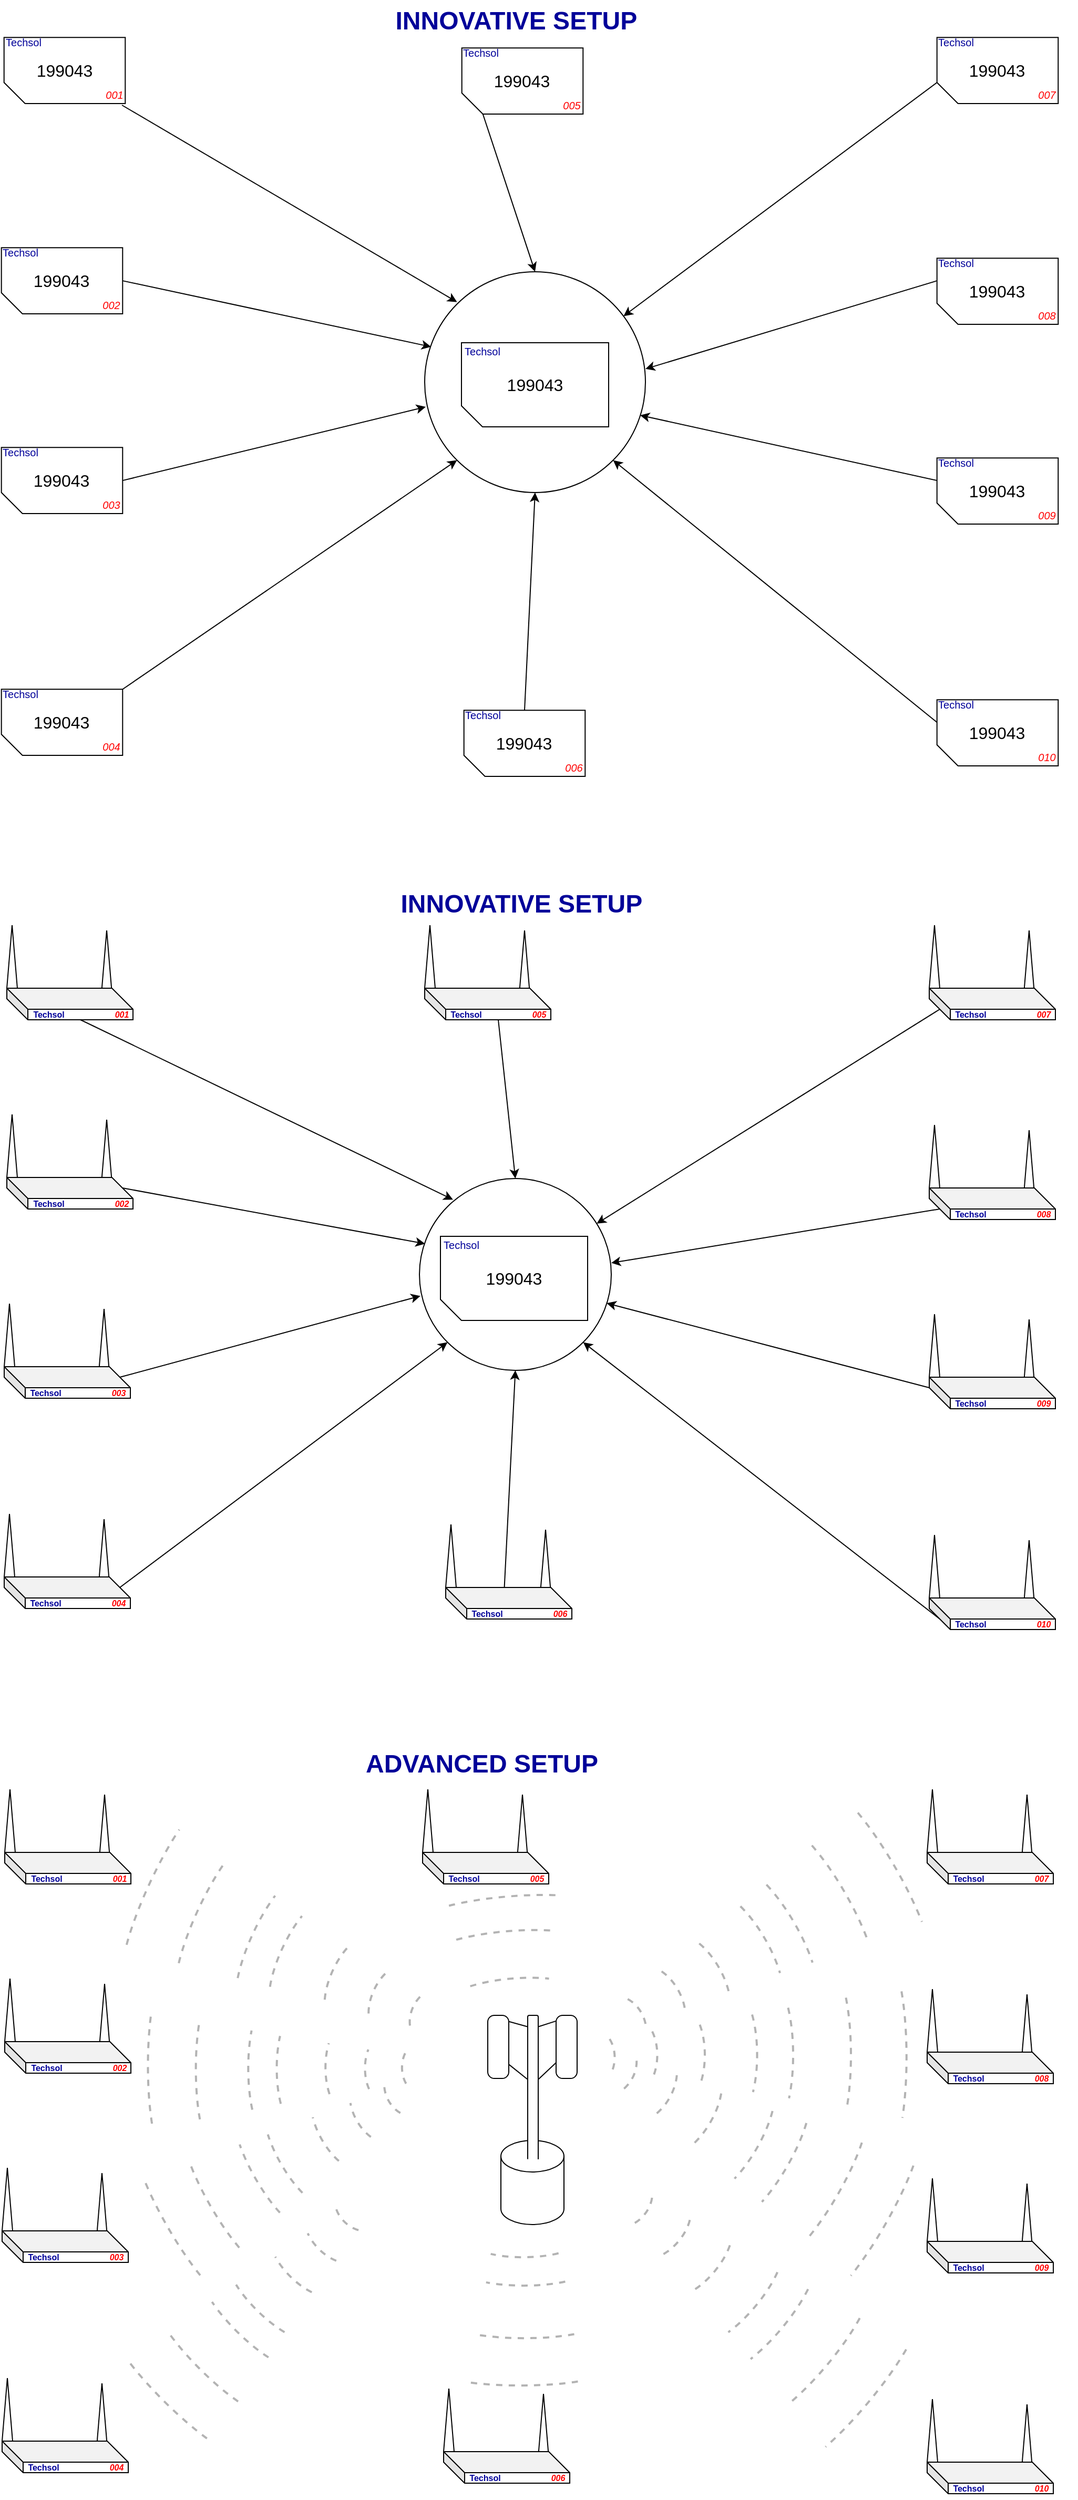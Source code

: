 <mxfile version="16.2.7" type="github">
  <diagram id="_mQn2ZhS-5XswmsV8zku" name="Page-1">
    <mxGraphModel dx="1059" dy="1225" grid="1" gridSize="10" guides="1" tooltips="1" connect="1" arrows="1" fold="1" page="1" pageScale="1" pageWidth="1169" pageHeight="827" math="0" shadow="0">
      <root>
        <mxCell id="0" />
        <mxCell id="1" parent="0" />
        <mxCell id="G6ge_VEYu1JqmQReZd8N-7" value="" style="group" vertex="1" connectable="0" parent="1">
          <mxGeometry x="515" y="371" width="175" height="147.5" as="geometry" />
        </mxCell>
        <mxCell id="G6ge_VEYu1JqmQReZd8N-59" value="" style="ellipse;whiteSpace=wrap;html=1;aspect=fixed;fontSize=10;fontColor=#FF0000;" vertex="1" parent="G6ge_VEYu1JqmQReZd8N-7">
          <mxGeometry x="-35" y="-62.5" width="210" height="210" as="geometry" />
        </mxCell>
        <mxCell id="G6ge_VEYu1JqmQReZd8N-3" value="" style="shape=card;whiteSpace=wrap;html=1;rotation=-90;size=20;" vertex="1" parent="G6ge_VEYu1JqmQReZd8N-7">
          <mxGeometry x="30" y="-25" width="80" height="140" as="geometry" />
        </mxCell>
        <mxCell id="G6ge_VEYu1JqmQReZd8N-4" value="199043" style="text;html=1;strokeColor=none;fillColor=none;align=center;verticalAlign=middle;whiteSpace=wrap;rounded=0;fontSize=16;" vertex="1" parent="G6ge_VEYu1JqmQReZd8N-7">
          <mxGeometry x="40" y="30" width="60" height="30" as="geometry" />
        </mxCell>
        <mxCell id="G6ge_VEYu1JqmQReZd8N-5" value="Techsol" style="text;html=1;strokeColor=none;fillColor=none;align=center;verticalAlign=middle;whiteSpace=wrap;rounded=0;fontSize=10;fontColor=#000099;" vertex="1" parent="G6ge_VEYu1JqmQReZd8N-7">
          <mxGeometry width="40" height="25" as="geometry" />
        </mxCell>
        <mxCell id="G6ge_VEYu1JqmQReZd8N-9" value="" style="group" vertex="1" connectable="0" parent="1">
          <mxGeometry x="970" y="80" width="130" height="70" as="geometry" />
        </mxCell>
        <mxCell id="G6ge_VEYu1JqmQReZd8N-10" value="" style="shape=card;whiteSpace=wrap;html=1;rotation=-90;size=20;" vertex="1" parent="G6ge_VEYu1JqmQReZd8N-9">
          <mxGeometry x="23.571" y="-20.588" width="62.857" height="115.294" as="geometry" />
        </mxCell>
        <mxCell id="G6ge_VEYu1JqmQReZd8N-11" value="199043" style="text;html=1;strokeColor=none;fillColor=none;align=center;verticalAlign=middle;whiteSpace=wrap;rounded=0;fontSize=16;" vertex="1" parent="G6ge_VEYu1JqmQReZd8N-9">
          <mxGeometry x="31.429" y="24.706" width="47.143" height="24.706" as="geometry" />
        </mxCell>
        <mxCell id="G6ge_VEYu1JqmQReZd8N-12" value="Techsol" style="text;html=1;strokeColor=none;fillColor=none;align=center;verticalAlign=middle;whiteSpace=wrap;rounded=0;fontSize=10;fontColor=#000099;" vertex="1" parent="G6ge_VEYu1JqmQReZd8N-9">
          <mxGeometry width="31.429" height="20.588" as="geometry" />
        </mxCell>
        <mxCell id="G6ge_VEYu1JqmQReZd8N-13" value="007" style="text;html=1;strokeColor=none;fillColor=none;align=center;verticalAlign=middle;whiteSpace=wrap;rounded=0;fontSize=10;fontColor=#FF0000;fontStyle=2" vertex="1" parent="G6ge_VEYu1JqmQReZd8N-9">
          <mxGeometry x="87" y="50" width="30" height="20" as="geometry" />
        </mxCell>
        <mxCell id="G6ge_VEYu1JqmQReZd8N-14" value="" style="group" vertex="1" connectable="0" parent="1">
          <mxGeometry x="970" y="290" width="130" height="70" as="geometry" />
        </mxCell>
        <mxCell id="G6ge_VEYu1JqmQReZd8N-15" value="" style="shape=card;whiteSpace=wrap;html=1;rotation=-90;size=20;" vertex="1" parent="G6ge_VEYu1JqmQReZd8N-14">
          <mxGeometry x="23.571" y="-20.588" width="62.857" height="115.294" as="geometry" />
        </mxCell>
        <mxCell id="G6ge_VEYu1JqmQReZd8N-16" value="199043" style="text;html=1;strokeColor=none;fillColor=none;align=center;verticalAlign=middle;whiteSpace=wrap;rounded=0;fontSize=16;" vertex="1" parent="G6ge_VEYu1JqmQReZd8N-14">
          <mxGeometry x="31.429" y="24.706" width="47.143" height="24.706" as="geometry" />
        </mxCell>
        <mxCell id="G6ge_VEYu1JqmQReZd8N-17" value="Techsol" style="text;html=1;strokeColor=none;fillColor=none;align=center;verticalAlign=middle;whiteSpace=wrap;rounded=0;fontSize=10;fontColor=#000099;" vertex="1" parent="G6ge_VEYu1JqmQReZd8N-14">
          <mxGeometry width="31.429" height="20.588" as="geometry" />
        </mxCell>
        <mxCell id="G6ge_VEYu1JqmQReZd8N-18" value="008" style="text;html=1;strokeColor=none;fillColor=none;align=center;verticalAlign=middle;whiteSpace=wrap;rounded=0;fontSize=10;fontColor=#FF0000;fontStyle=2" vertex="1" parent="G6ge_VEYu1JqmQReZd8N-14">
          <mxGeometry x="87" y="50" width="30" height="20" as="geometry" />
        </mxCell>
        <mxCell id="G6ge_VEYu1JqmQReZd8N-19" value="" style="group" vertex="1" connectable="0" parent="1">
          <mxGeometry x="970" y="480" width="130" height="70" as="geometry" />
        </mxCell>
        <mxCell id="G6ge_VEYu1JqmQReZd8N-20" value="" style="shape=card;whiteSpace=wrap;html=1;rotation=-90;size=20;" vertex="1" parent="G6ge_VEYu1JqmQReZd8N-19">
          <mxGeometry x="23.571" y="-20.588" width="62.857" height="115.294" as="geometry" />
        </mxCell>
        <mxCell id="G6ge_VEYu1JqmQReZd8N-21" value="199043" style="text;html=1;strokeColor=none;fillColor=none;align=center;verticalAlign=middle;whiteSpace=wrap;rounded=0;fontSize=16;" vertex="1" parent="G6ge_VEYu1JqmQReZd8N-19">
          <mxGeometry x="31.429" y="24.706" width="47.143" height="24.706" as="geometry" />
        </mxCell>
        <mxCell id="G6ge_VEYu1JqmQReZd8N-22" value="Techsol" style="text;html=1;strokeColor=none;fillColor=none;align=center;verticalAlign=middle;whiteSpace=wrap;rounded=0;fontSize=10;fontColor=#000099;" vertex="1" parent="G6ge_VEYu1JqmQReZd8N-19">
          <mxGeometry width="31.429" height="20.588" as="geometry" />
        </mxCell>
        <mxCell id="G6ge_VEYu1JqmQReZd8N-23" value="009" style="text;html=1;strokeColor=none;fillColor=none;align=center;verticalAlign=middle;whiteSpace=wrap;rounded=0;fontSize=10;fontColor=#FF0000;fontStyle=2" vertex="1" parent="G6ge_VEYu1JqmQReZd8N-19">
          <mxGeometry x="87" y="50" width="30" height="20" as="geometry" />
        </mxCell>
        <mxCell id="G6ge_VEYu1JqmQReZd8N-24" value="" style="group" vertex="1" connectable="0" parent="1">
          <mxGeometry x="970" y="710" width="130" height="70" as="geometry" />
        </mxCell>
        <mxCell id="G6ge_VEYu1JqmQReZd8N-25" value="" style="shape=card;whiteSpace=wrap;html=1;rotation=-90;size=20;" vertex="1" parent="G6ge_VEYu1JqmQReZd8N-24">
          <mxGeometry x="23.571" y="-20.588" width="62.857" height="115.294" as="geometry" />
        </mxCell>
        <mxCell id="G6ge_VEYu1JqmQReZd8N-26" value="199043" style="text;html=1;strokeColor=none;fillColor=none;align=center;verticalAlign=middle;whiteSpace=wrap;rounded=0;fontSize=16;" vertex="1" parent="G6ge_VEYu1JqmQReZd8N-24">
          <mxGeometry x="31.429" y="24.706" width="47.143" height="24.706" as="geometry" />
        </mxCell>
        <mxCell id="G6ge_VEYu1JqmQReZd8N-27" value="Techsol" style="text;html=1;strokeColor=none;fillColor=none;align=center;verticalAlign=middle;whiteSpace=wrap;rounded=0;fontSize=10;fontColor=#000099;" vertex="1" parent="G6ge_VEYu1JqmQReZd8N-24">
          <mxGeometry width="31.429" height="20.588" as="geometry" />
        </mxCell>
        <mxCell id="G6ge_VEYu1JqmQReZd8N-28" value="010" style="text;html=1;strokeColor=none;fillColor=none;align=center;verticalAlign=middle;whiteSpace=wrap;rounded=0;fontSize=10;fontColor=#FF0000;fontStyle=2" vertex="1" parent="G6ge_VEYu1JqmQReZd8N-24">
          <mxGeometry x="87" y="50" width="30" height="20" as="geometry" />
        </mxCell>
        <mxCell id="G6ge_VEYu1JqmQReZd8N-29" value="" style="group" vertex="1" connectable="0" parent="1">
          <mxGeometry x="82.5" y="80" width="130" height="70" as="geometry" />
        </mxCell>
        <mxCell id="G6ge_VEYu1JqmQReZd8N-30" value="" style="shape=card;whiteSpace=wrap;html=1;rotation=-90;size=20;" vertex="1" parent="G6ge_VEYu1JqmQReZd8N-29">
          <mxGeometry x="23.571" y="-20.588" width="62.857" height="115.294" as="geometry" />
        </mxCell>
        <mxCell id="G6ge_VEYu1JqmQReZd8N-31" value="199043" style="text;html=1;strokeColor=none;fillColor=none;align=center;verticalAlign=middle;whiteSpace=wrap;rounded=0;fontSize=16;" vertex="1" parent="G6ge_VEYu1JqmQReZd8N-29">
          <mxGeometry x="31.429" y="24.706" width="47.143" height="24.706" as="geometry" />
        </mxCell>
        <mxCell id="G6ge_VEYu1JqmQReZd8N-32" value="Techsol" style="text;html=1;strokeColor=none;fillColor=none;align=center;verticalAlign=middle;whiteSpace=wrap;rounded=0;fontSize=10;fontColor=#000099;" vertex="1" parent="G6ge_VEYu1JqmQReZd8N-29">
          <mxGeometry width="31.429" height="20.588" as="geometry" />
        </mxCell>
        <mxCell id="G6ge_VEYu1JqmQReZd8N-33" value="001" style="text;html=1;strokeColor=none;fillColor=none;align=center;verticalAlign=middle;whiteSpace=wrap;rounded=0;fontSize=10;fontColor=#FF0000;fontStyle=2" vertex="1" parent="G6ge_VEYu1JqmQReZd8N-29">
          <mxGeometry x="87" y="50" width="30" height="20" as="geometry" />
        </mxCell>
        <mxCell id="G6ge_VEYu1JqmQReZd8N-34" value="" style="group" vertex="1" connectable="0" parent="1">
          <mxGeometry x="80" y="280" width="130" height="70" as="geometry" />
        </mxCell>
        <mxCell id="G6ge_VEYu1JqmQReZd8N-35" value="" style="shape=card;whiteSpace=wrap;html=1;rotation=-90;size=20;" vertex="1" parent="G6ge_VEYu1JqmQReZd8N-34">
          <mxGeometry x="23.571" y="-20.588" width="62.857" height="115.294" as="geometry" />
        </mxCell>
        <mxCell id="G6ge_VEYu1JqmQReZd8N-36" value="199043" style="text;html=1;strokeColor=none;fillColor=none;align=center;verticalAlign=middle;whiteSpace=wrap;rounded=0;fontSize=16;" vertex="1" parent="G6ge_VEYu1JqmQReZd8N-34">
          <mxGeometry x="31.429" y="24.706" width="47.143" height="24.706" as="geometry" />
        </mxCell>
        <mxCell id="G6ge_VEYu1JqmQReZd8N-37" value="Techsol" style="text;html=1;strokeColor=none;fillColor=none;align=center;verticalAlign=middle;whiteSpace=wrap;rounded=0;fontSize=10;fontColor=#000099;" vertex="1" parent="G6ge_VEYu1JqmQReZd8N-34">
          <mxGeometry width="31.429" height="20.588" as="geometry" />
        </mxCell>
        <mxCell id="G6ge_VEYu1JqmQReZd8N-38" value="002" style="text;html=1;strokeColor=none;fillColor=none;align=center;verticalAlign=middle;whiteSpace=wrap;rounded=0;fontSize=10;fontColor=#FF0000;fontStyle=2" vertex="1" parent="G6ge_VEYu1JqmQReZd8N-34">
          <mxGeometry x="87" y="50" width="30" height="20" as="geometry" />
        </mxCell>
        <mxCell id="G6ge_VEYu1JqmQReZd8N-39" value="" style="group" vertex="1" connectable="0" parent="1">
          <mxGeometry x="80" y="470" width="130" height="70" as="geometry" />
        </mxCell>
        <mxCell id="G6ge_VEYu1JqmQReZd8N-40" value="" style="shape=card;whiteSpace=wrap;html=1;rotation=-90;size=20;" vertex="1" parent="G6ge_VEYu1JqmQReZd8N-39">
          <mxGeometry x="23.571" y="-20.588" width="62.857" height="115.294" as="geometry" />
        </mxCell>
        <mxCell id="G6ge_VEYu1JqmQReZd8N-41" value="199043" style="text;html=1;strokeColor=none;fillColor=none;align=center;verticalAlign=middle;whiteSpace=wrap;rounded=0;fontSize=16;" vertex="1" parent="G6ge_VEYu1JqmQReZd8N-39">
          <mxGeometry x="31.429" y="24.706" width="47.143" height="24.706" as="geometry" />
        </mxCell>
        <mxCell id="G6ge_VEYu1JqmQReZd8N-42" value="Techsol" style="text;html=1;strokeColor=none;fillColor=none;align=center;verticalAlign=middle;whiteSpace=wrap;rounded=0;fontSize=10;fontColor=#000099;" vertex="1" parent="G6ge_VEYu1JqmQReZd8N-39">
          <mxGeometry width="31.429" height="20.588" as="geometry" />
        </mxCell>
        <mxCell id="G6ge_VEYu1JqmQReZd8N-43" value="003" style="text;html=1;strokeColor=none;fillColor=none;align=center;verticalAlign=middle;whiteSpace=wrap;rounded=0;fontSize=10;fontColor=#FF0000;fontStyle=2" vertex="1" parent="G6ge_VEYu1JqmQReZd8N-39">
          <mxGeometry x="87" y="50" width="30" height="20" as="geometry" />
        </mxCell>
        <mxCell id="G6ge_VEYu1JqmQReZd8N-44" value="" style="group" vertex="1" connectable="0" parent="1">
          <mxGeometry x="80" y="700" width="130" height="70" as="geometry" />
        </mxCell>
        <mxCell id="G6ge_VEYu1JqmQReZd8N-45" value="" style="shape=card;whiteSpace=wrap;html=1;rotation=-90;size=20;" vertex="1" parent="G6ge_VEYu1JqmQReZd8N-44">
          <mxGeometry x="23.571" y="-20.588" width="62.857" height="115.294" as="geometry" />
        </mxCell>
        <mxCell id="G6ge_VEYu1JqmQReZd8N-46" value="199043" style="text;html=1;strokeColor=none;fillColor=none;align=center;verticalAlign=middle;whiteSpace=wrap;rounded=0;fontSize=16;" vertex="1" parent="G6ge_VEYu1JqmQReZd8N-44">
          <mxGeometry x="31.429" y="24.706" width="47.143" height="24.706" as="geometry" />
        </mxCell>
        <mxCell id="G6ge_VEYu1JqmQReZd8N-47" value="Techsol" style="text;html=1;strokeColor=none;fillColor=none;align=center;verticalAlign=middle;whiteSpace=wrap;rounded=0;fontSize=10;fontColor=#000099;" vertex="1" parent="G6ge_VEYu1JqmQReZd8N-44">
          <mxGeometry width="31.429" height="20.588" as="geometry" />
        </mxCell>
        <mxCell id="G6ge_VEYu1JqmQReZd8N-48" value="004" style="text;html=1;strokeColor=none;fillColor=none;align=center;verticalAlign=middle;whiteSpace=wrap;rounded=0;fontSize=10;fontColor=#FF0000;fontStyle=2" vertex="1" parent="G6ge_VEYu1JqmQReZd8N-44">
          <mxGeometry x="87" y="50" width="30" height="20" as="geometry" />
        </mxCell>
        <mxCell id="G6ge_VEYu1JqmQReZd8N-49" value="" style="group" vertex="1" connectable="0" parent="1">
          <mxGeometry x="518" y="90" width="130" height="70" as="geometry" />
        </mxCell>
        <mxCell id="G6ge_VEYu1JqmQReZd8N-50" value="" style="shape=card;whiteSpace=wrap;html=1;rotation=-90;size=20;" vertex="1" parent="G6ge_VEYu1JqmQReZd8N-49">
          <mxGeometry x="23.571" y="-20.588" width="62.857" height="115.294" as="geometry" />
        </mxCell>
        <mxCell id="G6ge_VEYu1JqmQReZd8N-51" value="199043" style="text;html=1;strokeColor=none;fillColor=none;align=center;verticalAlign=middle;whiteSpace=wrap;rounded=0;fontSize=16;" vertex="1" parent="G6ge_VEYu1JqmQReZd8N-49">
          <mxGeometry x="31.429" y="24.706" width="47.143" height="24.706" as="geometry" />
        </mxCell>
        <mxCell id="G6ge_VEYu1JqmQReZd8N-52" value="Techsol" style="text;html=1;strokeColor=none;fillColor=none;align=center;verticalAlign=middle;whiteSpace=wrap;rounded=0;fontSize=10;fontColor=#000099;" vertex="1" parent="G6ge_VEYu1JqmQReZd8N-49">
          <mxGeometry width="31.429" height="20.588" as="geometry" />
        </mxCell>
        <mxCell id="G6ge_VEYu1JqmQReZd8N-53" value="005" style="text;html=1;strokeColor=none;fillColor=none;align=center;verticalAlign=middle;whiteSpace=wrap;rounded=0;fontSize=10;fontColor=#FF0000;fontStyle=2" vertex="1" parent="G6ge_VEYu1JqmQReZd8N-49">
          <mxGeometry x="87" y="50" width="30" height="20" as="geometry" />
        </mxCell>
        <mxCell id="G6ge_VEYu1JqmQReZd8N-54" value="" style="group" vertex="1" connectable="0" parent="1">
          <mxGeometry x="520" y="720" width="130" height="70" as="geometry" />
        </mxCell>
        <mxCell id="G6ge_VEYu1JqmQReZd8N-55" value="" style="shape=card;whiteSpace=wrap;html=1;rotation=-90;size=20;" vertex="1" parent="G6ge_VEYu1JqmQReZd8N-54">
          <mxGeometry x="23.571" y="-20.588" width="62.857" height="115.294" as="geometry" />
        </mxCell>
        <mxCell id="G6ge_VEYu1JqmQReZd8N-56" value="199043" style="text;html=1;strokeColor=none;fillColor=none;align=center;verticalAlign=middle;whiteSpace=wrap;rounded=0;fontSize=16;" vertex="1" parent="G6ge_VEYu1JqmQReZd8N-54">
          <mxGeometry x="31.429" y="24.706" width="47.143" height="24.706" as="geometry" />
        </mxCell>
        <mxCell id="G6ge_VEYu1JqmQReZd8N-57" value="Techsol" style="text;html=1;strokeColor=none;fillColor=none;align=center;verticalAlign=middle;whiteSpace=wrap;rounded=0;fontSize=10;fontColor=#000099;" vertex="1" parent="G6ge_VEYu1JqmQReZd8N-54">
          <mxGeometry width="31.429" height="20.588" as="geometry" />
        </mxCell>
        <mxCell id="G6ge_VEYu1JqmQReZd8N-58" value="006" style="text;html=1;strokeColor=none;fillColor=none;align=center;verticalAlign=middle;whiteSpace=wrap;rounded=0;fontSize=10;fontColor=#FF0000;fontStyle=2" vertex="1" parent="G6ge_VEYu1JqmQReZd8N-54">
          <mxGeometry x="87" y="50" width="30" height="20" as="geometry" />
        </mxCell>
        <mxCell id="G6ge_VEYu1JqmQReZd8N-64" value="" style="endArrow=classic;html=1;rounded=0;fontSize=10;fontColor=#FF0000;exitX=0;exitY=0;exitDx=20;exitDy=0;exitPerimeter=0;" edge="1" parent="1" source="G6ge_VEYu1JqmQReZd8N-10" target="G6ge_VEYu1JqmQReZd8N-59">
          <mxGeometry width="50" height="50" relative="1" as="geometry">
            <mxPoint x="610" y="400" as="sourcePoint" />
            <mxPoint x="660" y="350" as="targetPoint" />
          </mxGeometry>
        </mxCell>
        <mxCell id="G6ge_VEYu1JqmQReZd8N-65" value="" style="endArrow=classic;html=1;rounded=0;fontSize=10;fontColor=#FF0000;exitX=0;exitY=0;exitDx=41.429;exitDy=0;entryX=1;entryY=0.44;entryDx=0;entryDy=0;entryPerimeter=0;exitPerimeter=0;" edge="1" parent="1" source="G6ge_VEYu1JqmQReZd8N-15" target="G6ge_VEYu1JqmQReZd8N-59">
          <mxGeometry width="50" height="50" relative="1" as="geometry">
            <mxPoint x="977.353" y="108.487" as="sourcePoint" />
            <mxPoint x="676.01" y="356.699" as="targetPoint" />
          </mxGeometry>
        </mxCell>
        <mxCell id="G6ge_VEYu1JqmQReZd8N-66" value="" style="endArrow=classic;html=1;rounded=0;fontSize=10;fontColor=#FF0000;exitX=0;exitY=0;exitDx=41.429;exitDy=0;entryX=0.976;entryY=0.65;entryDx=0;entryDy=0;entryPerimeter=0;exitPerimeter=0;" edge="1" parent="1" source="G6ge_VEYu1JqmQReZd8N-20" target="G6ge_VEYu1JqmQReZd8N-59">
          <mxGeometry width="50" height="50" relative="1" as="geometry">
            <mxPoint x="980" y="315.441" as="sourcePoint" />
            <mxPoint x="700" y="410.9" as="targetPoint" />
          </mxGeometry>
        </mxCell>
        <mxCell id="G6ge_VEYu1JqmQReZd8N-68" value="" style="endArrow=classic;html=1;rounded=0;fontSize=10;fontColor=#FF0000;exitX=0;exitY=0;exitDx=41.429;exitDy=0;entryX=1;entryY=1;entryDx=0;entryDy=0;exitPerimeter=0;" edge="1" parent="1" source="G6ge_VEYu1JqmQReZd8N-25" target="G6ge_VEYu1JqmQReZd8N-59">
          <mxGeometry width="50" height="50" relative="1" as="geometry">
            <mxPoint x="980" y="495.147" as="sourcePoint" />
            <mxPoint x="694.96" y="455" as="targetPoint" />
          </mxGeometry>
        </mxCell>
        <mxCell id="G6ge_VEYu1JqmQReZd8N-69" value="" style="endArrow=classic;html=1;rounded=0;fontSize=10;fontColor=#FF0000;exitX=1;exitY=0.5;exitDx=0;exitDy=0;entryX=0.5;entryY=1;entryDx=0;entryDy=0;exitPerimeter=0;" edge="1" parent="1" source="G6ge_VEYu1JqmQReZd8N-55" target="G6ge_VEYu1JqmQReZd8N-59">
          <mxGeometry width="50" height="50" relative="1" as="geometry">
            <mxPoint x="980" y="725.147" as="sourcePoint" />
            <mxPoint x="669.246" y="497.746" as="targetPoint" />
          </mxGeometry>
        </mxCell>
        <mxCell id="G6ge_VEYu1JqmQReZd8N-70" value="" style="endArrow=classic;html=1;rounded=0;fontSize=10;fontColor=#FF0000;exitX=1;exitY=1;exitDx=0;exitDy=0;entryX=0;entryY=1;entryDx=0;entryDy=0;exitPerimeter=0;" edge="1" parent="1" source="G6ge_VEYu1JqmQReZd8N-45" target="G6ge_VEYu1JqmQReZd8N-59">
          <mxGeometry width="50" height="50" relative="1" as="geometry">
            <mxPoint x="585.0" y="735.63" as="sourcePoint" />
            <mxPoint x="595" y="528.5" as="targetPoint" />
          </mxGeometry>
        </mxCell>
        <mxCell id="G6ge_VEYu1JqmQReZd8N-71" value="" style="endArrow=classic;html=1;rounded=0;fontSize=10;fontColor=#FF0000;exitX=0.5;exitY=1;exitDx=0;exitDy=0;entryX=0.005;entryY=0.612;entryDx=0;entryDy=0;exitPerimeter=0;entryPerimeter=0;" edge="1" parent="1" source="G6ge_VEYu1JqmQReZd8N-40" target="G6ge_VEYu1JqmQReZd8N-59">
          <mxGeometry width="50" height="50" relative="1" as="geometry">
            <mxPoint x="162.647" y="715.63" as="sourcePoint" />
            <mxPoint x="520.754" y="497.746" as="targetPoint" />
          </mxGeometry>
        </mxCell>
        <mxCell id="G6ge_VEYu1JqmQReZd8N-72" value="" style="endArrow=classic;html=1;rounded=0;fontSize=10;fontColor=#FF0000;exitX=0.5;exitY=1;exitDx=0;exitDy=0;entryX=0.029;entryY=0.34;entryDx=0;entryDy=0;exitPerimeter=0;entryPerimeter=0;" edge="1" parent="1" source="G6ge_VEYu1JqmQReZd8N-35" target="G6ge_VEYu1JqmQReZd8N-59">
          <mxGeometry width="50" height="50" relative="1" as="geometry">
            <mxPoint x="162.647" y="517.059" as="sourcePoint" />
            <mxPoint x="491.05" y="447.02" as="targetPoint" />
          </mxGeometry>
        </mxCell>
        <mxCell id="G6ge_VEYu1JqmQReZd8N-73" value="" style="endArrow=classic;html=1;rounded=0;fontSize=10;fontColor=#FF0000;entryX=0;entryY=0;entryDx=0;entryDy=0;exitX=0.75;exitY=1;exitDx=0;exitDy=0;" edge="1" parent="1" source="G6ge_VEYu1JqmQReZd8N-33">
          <mxGeometry width="50" height="50" relative="1" as="geometry">
            <mxPoint x="190" y="120" as="sourcePoint" />
            <mxPoint x="510.754" y="337.254" as="targetPoint" />
          </mxGeometry>
        </mxCell>
        <mxCell id="G6ge_VEYu1JqmQReZd8N-74" value="" style="endArrow=classic;html=1;rounded=0;fontSize=10;fontColor=#FF0000;exitX=0;exitY=0;exitDx=0;exitDy=20;entryX=0.5;entryY=0;entryDx=0;entryDy=0;exitPerimeter=0;" edge="1" parent="1" source="G6ge_VEYu1JqmQReZd8N-50" target="G6ge_VEYu1JqmQReZd8N-59">
          <mxGeometry width="50" height="50" relative="1" as="geometry">
            <mxPoint x="159.5" y="120" as="sourcePoint" />
            <mxPoint x="520.754" y="349.254" as="targetPoint" />
          </mxGeometry>
        </mxCell>
        <mxCell id="G6ge_VEYu1JqmQReZd8N-81" value="" style="group" vertex="1" connectable="0" parent="1">
          <mxGeometry x="480" y="930" width="125" height="95" as="geometry" />
        </mxCell>
        <mxCell id="G6ge_VEYu1JqmQReZd8N-76" value="" style="triangle;whiteSpace=wrap;html=1;fontSize=10;fontColor=#FF0000;rotation=-90;" vertex="1" parent="G6ge_VEYu1JqmQReZd8N-81">
          <mxGeometry x="65" y="30" width="60" height="10" as="geometry" />
        </mxCell>
        <mxCell id="G6ge_VEYu1JqmQReZd8N-77" value="" style="shape=cube;whiteSpace=wrap;html=1;boundedLbl=1;backgroundOutline=1;darkOpacity=0.05;darkOpacity2=0.1;fontSize=10;fontColor=#FF0000;" vertex="1" parent="G6ge_VEYu1JqmQReZd8N-81">
          <mxGeometry y="60" width="120" height="30" as="geometry" />
        </mxCell>
        <mxCell id="G6ge_VEYu1JqmQReZd8N-80" value="" style="triangle;whiteSpace=wrap;html=1;fontSize=10;fontColor=#FF0000;rotation=-90;" vertex="1" parent="G6ge_VEYu1JqmQReZd8N-81">
          <mxGeometry x="-25" y="25" width="60" height="10" as="geometry" />
        </mxCell>
        <mxCell id="G6ge_VEYu1JqmQReZd8N-82" value="Techsol" style="text;html=1;strokeColor=none;fillColor=none;align=center;verticalAlign=middle;whiteSpace=wrap;rounded=0;fontSize=8;fontColor=#000099;fontStyle=1" vertex="1" parent="G6ge_VEYu1JqmQReZd8N-81">
          <mxGeometry x="24.29" y="74.41" width="31.429" height="20.588" as="geometry" />
        </mxCell>
        <mxCell id="G6ge_VEYu1JqmQReZd8N-83" value="005" style="text;html=1;strokeColor=none;fillColor=none;align=center;verticalAlign=middle;whiteSpace=wrap;rounded=0;fontSize=8;fontColor=#FF0000;fontStyle=3" vertex="1" parent="G6ge_VEYu1JqmQReZd8N-81">
          <mxGeometry x="94" y="75" width="30" height="20" as="geometry" />
        </mxCell>
        <mxCell id="G6ge_VEYu1JqmQReZd8N-84" value="" style="group" vertex="1" connectable="0" parent="1">
          <mxGeometry x="495" y="1221" width="175" height="147.5" as="geometry" />
        </mxCell>
        <mxCell id="G6ge_VEYu1JqmQReZd8N-85" value="" style="ellipse;whiteSpace=wrap;html=1;aspect=fixed;fontSize=10;fontColor=#FF0000;" vertex="1" parent="G6ge_VEYu1JqmQReZd8N-84">
          <mxGeometry x="-20" y="-50" width="182.5" height="182.5" as="geometry" />
        </mxCell>
        <mxCell id="G6ge_VEYu1JqmQReZd8N-86" value="" style="shape=card;whiteSpace=wrap;html=1;rotation=-90;size=20;" vertex="1" parent="G6ge_VEYu1JqmQReZd8N-84">
          <mxGeometry x="30" y="-25" width="80" height="140" as="geometry" />
        </mxCell>
        <mxCell id="G6ge_VEYu1JqmQReZd8N-87" value="199043" style="text;html=1;strokeColor=none;fillColor=none;align=center;verticalAlign=middle;whiteSpace=wrap;rounded=0;fontSize=16;" vertex="1" parent="G6ge_VEYu1JqmQReZd8N-84">
          <mxGeometry x="40" y="30" width="60" height="30" as="geometry" />
        </mxCell>
        <mxCell id="G6ge_VEYu1JqmQReZd8N-88" value="Techsol" style="text;html=1;strokeColor=none;fillColor=none;align=center;verticalAlign=middle;whiteSpace=wrap;rounded=0;fontSize=10;fontColor=#000099;" vertex="1" parent="G6ge_VEYu1JqmQReZd8N-84">
          <mxGeometry width="40" height="25" as="geometry" />
        </mxCell>
        <mxCell id="G6ge_VEYu1JqmQReZd8N-139" value="" style="endArrow=classic;html=1;rounded=0;fontSize=10;fontColor=#FF0000;exitX=0;exitY=0;exitDx=10;exitDy=20;exitPerimeter=0;" edge="1" source="G6ge_VEYu1JqmQReZd8N-199" target="G6ge_VEYu1JqmQReZd8N-85" parent="1">
          <mxGeometry width="50" height="50" relative="1" as="geometry">
            <mxPoint x="947.353" y="948.487" as="sourcePoint" />
            <mxPoint x="640" y="1200" as="targetPoint" />
          </mxGeometry>
        </mxCell>
        <mxCell id="G6ge_VEYu1JqmQReZd8N-140" value="" style="endArrow=classic;html=1;rounded=0;fontSize=10;fontColor=#FF0000;exitX=0;exitY=0;exitDx=10;exitDy=20;entryX=1;entryY=0.44;entryDx=0;entryDy=0;entryPerimeter=0;exitPerimeter=0;" edge="1" source="G6ge_VEYu1JqmQReZd8N-193" target="G6ge_VEYu1JqmQReZd8N-85" parent="1">
          <mxGeometry width="50" height="50" relative="1" as="geometry">
            <mxPoint x="947.353" y="1167.059" as="sourcePoint" />
            <mxPoint x="656.01" y="1206.699" as="targetPoint" />
          </mxGeometry>
        </mxCell>
        <mxCell id="G6ge_VEYu1JqmQReZd8N-141" value="" style="endArrow=classic;html=1;rounded=0;fontSize=10;fontColor=#FF0000;exitX=0;exitY=0;exitDx=0;exitDy=10;entryX=0.976;entryY=0.65;entryDx=0;entryDy=0;entryPerimeter=0;exitPerimeter=0;" edge="1" source="G6ge_VEYu1JqmQReZd8N-187" target="G6ge_VEYu1JqmQReZd8N-85" parent="1">
          <mxGeometry width="50" height="50" relative="1" as="geometry">
            <mxPoint x="947.353" y="1357.059" as="sourcePoint" />
            <mxPoint x="680" y="1260.9" as="targetPoint" />
          </mxGeometry>
        </mxCell>
        <mxCell id="G6ge_VEYu1JqmQReZd8N-142" value="" style="endArrow=classic;html=1;rounded=0;fontSize=10;fontColor=#FF0000;exitX=0;exitY=0;exitDx=10;exitDy=20;entryX=1;entryY=1;entryDx=0;entryDy=0;exitPerimeter=0;" edge="1" source="G6ge_VEYu1JqmQReZd8N-181" target="G6ge_VEYu1JqmQReZd8N-85" parent="1">
          <mxGeometry width="50" height="50" relative="1" as="geometry">
            <mxPoint x="947.353" y="1587.059" as="sourcePoint" />
            <mxPoint x="674.96" y="1305" as="targetPoint" />
          </mxGeometry>
        </mxCell>
        <mxCell id="G6ge_VEYu1JqmQReZd8N-143" value="" style="endArrow=classic;html=1;rounded=0;fontSize=10;fontColor=#FF0000;exitX=1;exitY=0.5;exitDx=0;exitDy=0;entryX=0.5;entryY=1;entryDx=0;entryDy=0;exitPerimeter=0;" edge="1" target="G6ge_VEYu1JqmQReZd8N-85" parent="1">
          <mxGeometry width="50" height="50" relative="1" as="geometry">
            <mxPoint x="555.0" y="1575.63" as="sourcePoint" />
            <mxPoint x="649.246" y="1347.746" as="targetPoint" />
          </mxGeometry>
        </mxCell>
        <mxCell id="G6ge_VEYu1JqmQReZd8N-144" value="" style="endArrow=classic;html=1;rounded=0;fontSize=10;fontColor=#FF0000;exitX=0;exitY=0;exitDx=110;exitDy=10;entryX=0;entryY=1;entryDx=0;entryDy=0;exitPerimeter=0;" edge="1" source="G6ge_VEYu1JqmQReZd8N-169" target="G6ge_VEYu1JqmQReZd8N-85" parent="1">
          <mxGeometry width="50" height="50" relative="1" as="geometry">
            <mxPoint x="172.647" y="1555.63" as="sourcePoint" />
            <mxPoint x="575" y="1378.5" as="targetPoint" />
          </mxGeometry>
        </mxCell>
        <mxCell id="G6ge_VEYu1JqmQReZd8N-145" value="" style="endArrow=classic;html=1;rounded=0;fontSize=10;fontColor=#FF0000;exitX=0;exitY=0;exitDx=110;exitDy=10;entryX=0.005;entryY=0.612;entryDx=0;entryDy=0;exitPerimeter=0;entryPerimeter=0;" edge="1" source="G6ge_VEYu1JqmQReZd8N-163" target="G6ge_VEYu1JqmQReZd8N-85" parent="1">
          <mxGeometry width="50" height="50" relative="1" as="geometry">
            <mxPoint x="172.647" y="1357.059" as="sourcePoint" />
            <mxPoint x="500.754" y="1347.746" as="targetPoint" />
          </mxGeometry>
        </mxCell>
        <mxCell id="G6ge_VEYu1JqmQReZd8N-146" value="" style="endArrow=classic;html=1;rounded=0;fontSize=10;fontColor=#FF0000;exitX=0;exitY=0;exitDx=110;exitDy=10;entryX=0.029;entryY=0.34;entryDx=0;entryDy=0;exitPerimeter=0;entryPerimeter=0;" edge="1" source="G6ge_VEYu1JqmQReZd8N-157" target="G6ge_VEYu1JqmQReZd8N-85" parent="1">
          <mxGeometry width="50" height="50" relative="1" as="geometry">
            <mxPoint x="172.647" y="1167.059" as="sourcePoint" />
            <mxPoint x="471.05" y="1297.02" as="targetPoint" />
          </mxGeometry>
        </mxCell>
        <mxCell id="G6ge_VEYu1JqmQReZd8N-147" value="" style="endArrow=classic;html=1;rounded=0;fontSize=10;fontColor=#FF0000;entryX=0.175;entryY=0.11;entryDx=0;entryDy=0;exitX=0;exitY=0;exitDx=70;exitDy=30;exitPerimeter=0;entryPerimeter=0;" edge="1" parent="1" source="G6ge_VEYu1JqmQReZd8N-151" target="G6ge_VEYu1JqmQReZd8N-85">
          <mxGeometry width="50" height="50" relative="1" as="geometry">
            <mxPoint x="270" y="1040" as="sourcePoint" />
            <mxPoint x="490.754" y="1187.254" as="targetPoint" />
          </mxGeometry>
        </mxCell>
        <mxCell id="G6ge_VEYu1JqmQReZd8N-148" value="" style="endArrow=classic;html=1;rounded=0;fontSize=10;fontColor=#FF0000;exitX=0;exitY=0;exitDx=70;exitDy=30;entryX=0.5;entryY=0;entryDx=0;entryDy=0;exitPerimeter=0;" edge="1" source="G6ge_VEYu1JqmQReZd8N-77" target="G6ge_VEYu1JqmQReZd8N-85" parent="1">
          <mxGeometry width="50" height="50" relative="1" as="geometry">
            <mxPoint x="517.353" y="968.487" as="sourcePoint" />
            <mxPoint x="500.754" y="1199.254" as="targetPoint" />
          </mxGeometry>
        </mxCell>
        <mxCell id="G6ge_VEYu1JqmQReZd8N-149" value="" style="group" vertex="1" connectable="0" parent="1">
          <mxGeometry x="82.5" y="930" width="125" height="95" as="geometry" />
        </mxCell>
        <mxCell id="G6ge_VEYu1JqmQReZd8N-150" value="" style="triangle;whiteSpace=wrap;html=1;fontSize=10;fontColor=#FF0000;rotation=-90;" vertex="1" parent="G6ge_VEYu1JqmQReZd8N-149">
          <mxGeometry x="65" y="30" width="60" height="10" as="geometry" />
        </mxCell>
        <mxCell id="G6ge_VEYu1JqmQReZd8N-151" value="" style="shape=cube;whiteSpace=wrap;html=1;boundedLbl=1;backgroundOutline=1;darkOpacity=0.05;darkOpacity2=0.1;fontSize=10;fontColor=#FF0000;" vertex="1" parent="G6ge_VEYu1JqmQReZd8N-149">
          <mxGeometry y="60" width="120" height="30" as="geometry" />
        </mxCell>
        <mxCell id="G6ge_VEYu1JqmQReZd8N-152" value="" style="triangle;whiteSpace=wrap;html=1;fontSize=10;fontColor=#FF0000;rotation=-90;" vertex="1" parent="G6ge_VEYu1JqmQReZd8N-149">
          <mxGeometry x="-25" y="25" width="60" height="10" as="geometry" />
        </mxCell>
        <mxCell id="G6ge_VEYu1JqmQReZd8N-153" value="Techsol" style="text;html=1;strokeColor=none;fillColor=none;align=center;verticalAlign=middle;whiteSpace=wrap;rounded=0;fontSize=8;fontColor=#000099;fontStyle=1" vertex="1" parent="G6ge_VEYu1JqmQReZd8N-149">
          <mxGeometry x="24.29" y="74.41" width="31.429" height="20.588" as="geometry" />
        </mxCell>
        <mxCell id="G6ge_VEYu1JqmQReZd8N-154" value="001" style="text;html=1;strokeColor=none;fillColor=none;align=center;verticalAlign=middle;whiteSpace=wrap;rounded=0;fontSize=8;fontColor=#FF0000;fontStyle=3" vertex="1" parent="G6ge_VEYu1JqmQReZd8N-149">
          <mxGeometry x="94" y="75" width="30" height="20" as="geometry" />
        </mxCell>
        <mxCell id="G6ge_VEYu1JqmQReZd8N-155" value="" style="group" vertex="1" connectable="0" parent="1">
          <mxGeometry x="82.5" y="1110" width="125" height="95" as="geometry" />
        </mxCell>
        <mxCell id="G6ge_VEYu1JqmQReZd8N-156" value="" style="triangle;whiteSpace=wrap;html=1;fontSize=10;fontColor=#FF0000;rotation=-90;" vertex="1" parent="G6ge_VEYu1JqmQReZd8N-155">
          <mxGeometry x="65" y="30" width="60" height="10" as="geometry" />
        </mxCell>
        <mxCell id="G6ge_VEYu1JqmQReZd8N-157" value="" style="shape=cube;whiteSpace=wrap;html=1;boundedLbl=1;backgroundOutline=1;darkOpacity=0.05;darkOpacity2=0.1;fontSize=10;fontColor=#FF0000;" vertex="1" parent="G6ge_VEYu1JqmQReZd8N-155">
          <mxGeometry y="60" width="120" height="30" as="geometry" />
        </mxCell>
        <mxCell id="G6ge_VEYu1JqmQReZd8N-158" value="" style="triangle;whiteSpace=wrap;html=1;fontSize=10;fontColor=#FF0000;rotation=-90;" vertex="1" parent="G6ge_VEYu1JqmQReZd8N-155">
          <mxGeometry x="-25" y="25" width="60" height="10" as="geometry" />
        </mxCell>
        <mxCell id="G6ge_VEYu1JqmQReZd8N-159" value="Techsol" style="text;html=1;strokeColor=none;fillColor=none;align=center;verticalAlign=middle;whiteSpace=wrap;rounded=0;fontSize=8;fontColor=#000099;fontStyle=1" vertex="1" parent="G6ge_VEYu1JqmQReZd8N-155">
          <mxGeometry x="24.29" y="74.41" width="31.429" height="20.588" as="geometry" />
        </mxCell>
        <mxCell id="G6ge_VEYu1JqmQReZd8N-160" value="002" style="text;html=1;strokeColor=none;fillColor=none;align=center;verticalAlign=middle;whiteSpace=wrap;rounded=0;fontSize=8;fontColor=#FF0000;fontStyle=3" vertex="1" parent="G6ge_VEYu1JqmQReZd8N-155">
          <mxGeometry x="94" y="75" width="30" height="20" as="geometry" />
        </mxCell>
        <mxCell id="G6ge_VEYu1JqmQReZd8N-161" value="" style="group" vertex="1" connectable="0" parent="1">
          <mxGeometry x="80" y="1290" width="125" height="95" as="geometry" />
        </mxCell>
        <mxCell id="G6ge_VEYu1JqmQReZd8N-162" value="" style="triangle;whiteSpace=wrap;html=1;fontSize=10;fontColor=#FF0000;rotation=-90;" vertex="1" parent="G6ge_VEYu1JqmQReZd8N-161">
          <mxGeometry x="65" y="30" width="60" height="10" as="geometry" />
        </mxCell>
        <mxCell id="G6ge_VEYu1JqmQReZd8N-163" value="" style="shape=cube;whiteSpace=wrap;html=1;boundedLbl=1;backgroundOutline=1;darkOpacity=0.05;darkOpacity2=0.1;fontSize=10;fontColor=#FF0000;" vertex="1" parent="G6ge_VEYu1JqmQReZd8N-161">
          <mxGeometry y="60" width="120" height="30" as="geometry" />
        </mxCell>
        <mxCell id="G6ge_VEYu1JqmQReZd8N-164" value="" style="triangle;whiteSpace=wrap;html=1;fontSize=10;fontColor=#FF0000;rotation=-90;" vertex="1" parent="G6ge_VEYu1JqmQReZd8N-161">
          <mxGeometry x="-25" y="25" width="60" height="10" as="geometry" />
        </mxCell>
        <mxCell id="G6ge_VEYu1JqmQReZd8N-165" value="Techsol" style="text;html=1;strokeColor=none;fillColor=none;align=center;verticalAlign=middle;whiteSpace=wrap;rounded=0;fontSize=8;fontColor=#000099;fontStyle=1" vertex="1" parent="G6ge_VEYu1JqmQReZd8N-161">
          <mxGeometry x="24.29" y="74.41" width="31.429" height="20.588" as="geometry" />
        </mxCell>
        <mxCell id="G6ge_VEYu1JqmQReZd8N-166" value="003" style="text;html=1;strokeColor=none;fillColor=none;align=center;verticalAlign=middle;whiteSpace=wrap;rounded=0;fontSize=8;fontColor=#FF0000;fontStyle=3" vertex="1" parent="G6ge_VEYu1JqmQReZd8N-161">
          <mxGeometry x="94" y="75" width="30" height="20" as="geometry" />
        </mxCell>
        <mxCell id="G6ge_VEYu1JqmQReZd8N-167" value="" style="group" vertex="1" connectable="0" parent="1">
          <mxGeometry x="80" y="1490" width="125" height="95" as="geometry" />
        </mxCell>
        <mxCell id="G6ge_VEYu1JqmQReZd8N-168" value="" style="triangle;whiteSpace=wrap;html=1;fontSize=10;fontColor=#FF0000;rotation=-90;" vertex="1" parent="G6ge_VEYu1JqmQReZd8N-167">
          <mxGeometry x="65" y="30" width="60" height="10" as="geometry" />
        </mxCell>
        <mxCell id="G6ge_VEYu1JqmQReZd8N-169" value="" style="shape=cube;whiteSpace=wrap;html=1;boundedLbl=1;backgroundOutline=1;darkOpacity=0.05;darkOpacity2=0.1;fontSize=10;fontColor=#FF0000;" vertex="1" parent="G6ge_VEYu1JqmQReZd8N-167">
          <mxGeometry y="60" width="120" height="30" as="geometry" />
        </mxCell>
        <mxCell id="G6ge_VEYu1JqmQReZd8N-170" value="" style="triangle;whiteSpace=wrap;html=1;fontSize=10;fontColor=#FF0000;rotation=-90;" vertex="1" parent="G6ge_VEYu1JqmQReZd8N-167">
          <mxGeometry x="-25" y="25" width="60" height="10" as="geometry" />
        </mxCell>
        <mxCell id="G6ge_VEYu1JqmQReZd8N-171" value="Techsol" style="text;html=1;strokeColor=none;fillColor=none;align=center;verticalAlign=middle;whiteSpace=wrap;rounded=0;fontSize=8;fontColor=#000099;fontStyle=1" vertex="1" parent="G6ge_VEYu1JqmQReZd8N-167">
          <mxGeometry x="24.29" y="74.41" width="31.429" height="20.588" as="geometry" />
        </mxCell>
        <mxCell id="G6ge_VEYu1JqmQReZd8N-172" value="004" style="text;html=1;strokeColor=none;fillColor=none;align=center;verticalAlign=middle;whiteSpace=wrap;rounded=0;fontSize=8;fontColor=#FF0000;fontStyle=3" vertex="1" parent="G6ge_VEYu1JqmQReZd8N-167">
          <mxGeometry x="94" y="75" width="30" height="20" as="geometry" />
        </mxCell>
        <mxCell id="G6ge_VEYu1JqmQReZd8N-173" value="" style="group" vertex="1" connectable="0" parent="1">
          <mxGeometry x="500" y="1500" width="125" height="95" as="geometry" />
        </mxCell>
        <mxCell id="G6ge_VEYu1JqmQReZd8N-174" value="" style="triangle;whiteSpace=wrap;html=1;fontSize=10;fontColor=#FF0000;rotation=-90;" vertex="1" parent="G6ge_VEYu1JqmQReZd8N-173">
          <mxGeometry x="65" y="30" width="60" height="10" as="geometry" />
        </mxCell>
        <mxCell id="G6ge_VEYu1JqmQReZd8N-175" value="" style="shape=cube;whiteSpace=wrap;html=1;boundedLbl=1;backgroundOutline=1;darkOpacity=0.05;darkOpacity2=0.1;fontSize=10;fontColor=#FF0000;" vertex="1" parent="G6ge_VEYu1JqmQReZd8N-173">
          <mxGeometry y="60" width="120" height="30" as="geometry" />
        </mxCell>
        <mxCell id="G6ge_VEYu1JqmQReZd8N-176" value="" style="triangle;whiteSpace=wrap;html=1;fontSize=10;fontColor=#FF0000;rotation=-90;" vertex="1" parent="G6ge_VEYu1JqmQReZd8N-173">
          <mxGeometry x="-25" y="25" width="60" height="10" as="geometry" />
        </mxCell>
        <mxCell id="G6ge_VEYu1JqmQReZd8N-177" value="Techsol" style="text;html=1;strokeColor=none;fillColor=none;align=center;verticalAlign=middle;whiteSpace=wrap;rounded=0;fontSize=8;fontColor=#000099;fontStyle=1" vertex="1" parent="G6ge_VEYu1JqmQReZd8N-173">
          <mxGeometry x="24.29" y="74.41" width="31.429" height="20.588" as="geometry" />
        </mxCell>
        <mxCell id="G6ge_VEYu1JqmQReZd8N-178" value="006" style="text;html=1;strokeColor=none;fillColor=none;align=center;verticalAlign=middle;whiteSpace=wrap;rounded=0;fontSize=8;fontColor=#FF0000;fontStyle=3" vertex="1" parent="G6ge_VEYu1JqmQReZd8N-173">
          <mxGeometry x="94" y="75" width="30" height="20" as="geometry" />
        </mxCell>
        <mxCell id="G6ge_VEYu1JqmQReZd8N-179" value="" style="group" vertex="1" connectable="0" parent="1">
          <mxGeometry x="960" y="1510" width="125" height="95" as="geometry" />
        </mxCell>
        <mxCell id="G6ge_VEYu1JqmQReZd8N-180" value="" style="triangle;whiteSpace=wrap;html=1;fontSize=10;fontColor=#FF0000;rotation=-90;" vertex="1" parent="G6ge_VEYu1JqmQReZd8N-179">
          <mxGeometry x="65" y="30" width="60" height="10" as="geometry" />
        </mxCell>
        <mxCell id="G6ge_VEYu1JqmQReZd8N-181" value="" style="shape=cube;whiteSpace=wrap;html=1;boundedLbl=1;backgroundOutline=1;darkOpacity=0.05;darkOpacity2=0.1;fontSize=10;fontColor=#FF0000;" vertex="1" parent="G6ge_VEYu1JqmQReZd8N-179">
          <mxGeometry y="60" width="120" height="30" as="geometry" />
        </mxCell>
        <mxCell id="G6ge_VEYu1JqmQReZd8N-182" value="" style="triangle;whiteSpace=wrap;html=1;fontSize=10;fontColor=#FF0000;rotation=-90;" vertex="1" parent="G6ge_VEYu1JqmQReZd8N-179">
          <mxGeometry x="-25" y="25" width="60" height="10" as="geometry" />
        </mxCell>
        <mxCell id="G6ge_VEYu1JqmQReZd8N-183" value="Techsol" style="text;html=1;strokeColor=none;fillColor=none;align=center;verticalAlign=middle;whiteSpace=wrap;rounded=0;fontSize=8;fontColor=#000099;fontStyle=1" vertex="1" parent="G6ge_VEYu1JqmQReZd8N-179">
          <mxGeometry x="24.29" y="74.41" width="31.429" height="20.588" as="geometry" />
        </mxCell>
        <mxCell id="G6ge_VEYu1JqmQReZd8N-184" value="010" style="text;html=1;strokeColor=none;fillColor=none;align=center;verticalAlign=middle;whiteSpace=wrap;rounded=0;fontSize=8;fontColor=#FF0000;fontStyle=3" vertex="1" parent="G6ge_VEYu1JqmQReZd8N-179">
          <mxGeometry x="94" y="75" width="30" height="20" as="geometry" />
        </mxCell>
        <mxCell id="G6ge_VEYu1JqmQReZd8N-185" value="" style="group" vertex="1" connectable="0" parent="1">
          <mxGeometry x="960" y="1300" width="125" height="95" as="geometry" />
        </mxCell>
        <mxCell id="G6ge_VEYu1JqmQReZd8N-186" value="" style="triangle;whiteSpace=wrap;html=1;fontSize=10;fontColor=#FF0000;rotation=-90;" vertex="1" parent="G6ge_VEYu1JqmQReZd8N-185">
          <mxGeometry x="65" y="30" width="60" height="10" as="geometry" />
        </mxCell>
        <mxCell id="G6ge_VEYu1JqmQReZd8N-187" value="" style="shape=cube;whiteSpace=wrap;html=1;boundedLbl=1;backgroundOutline=1;darkOpacity=0.05;darkOpacity2=0.1;fontSize=10;fontColor=#FF0000;" vertex="1" parent="G6ge_VEYu1JqmQReZd8N-185">
          <mxGeometry y="60" width="120" height="30" as="geometry" />
        </mxCell>
        <mxCell id="G6ge_VEYu1JqmQReZd8N-188" value="" style="triangle;whiteSpace=wrap;html=1;fontSize=10;fontColor=#FF0000;rotation=-90;" vertex="1" parent="G6ge_VEYu1JqmQReZd8N-185">
          <mxGeometry x="-25" y="25" width="60" height="10" as="geometry" />
        </mxCell>
        <mxCell id="G6ge_VEYu1JqmQReZd8N-189" value="Techsol" style="text;html=1;strokeColor=none;fillColor=none;align=center;verticalAlign=middle;whiteSpace=wrap;rounded=0;fontSize=8;fontColor=#000099;fontStyle=1" vertex="1" parent="G6ge_VEYu1JqmQReZd8N-185">
          <mxGeometry x="24.29" y="74.41" width="31.429" height="20.588" as="geometry" />
        </mxCell>
        <mxCell id="G6ge_VEYu1JqmQReZd8N-190" value="009" style="text;html=1;strokeColor=none;fillColor=none;align=center;verticalAlign=middle;whiteSpace=wrap;rounded=0;fontSize=8;fontColor=#FF0000;fontStyle=3" vertex="1" parent="G6ge_VEYu1JqmQReZd8N-185">
          <mxGeometry x="94" y="75" width="30" height="20" as="geometry" />
        </mxCell>
        <mxCell id="G6ge_VEYu1JqmQReZd8N-191" value="" style="group" vertex="1" connectable="0" parent="1">
          <mxGeometry x="960" y="1120" width="125" height="95" as="geometry" />
        </mxCell>
        <mxCell id="G6ge_VEYu1JqmQReZd8N-192" value="" style="triangle;whiteSpace=wrap;html=1;fontSize=10;fontColor=#FF0000;rotation=-90;" vertex="1" parent="G6ge_VEYu1JqmQReZd8N-191">
          <mxGeometry x="65" y="30" width="60" height="10" as="geometry" />
        </mxCell>
        <mxCell id="G6ge_VEYu1JqmQReZd8N-193" value="" style="shape=cube;whiteSpace=wrap;html=1;boundedLbl=1;backgroundOutline=1;darkOpacity=0.05;darkOpacity2=0.1;fontSize=10;fontColor=#FF0000;" vertex="1" parent="G6ge_VEYu1JqmQReZd8N-191">
          <mxGeometry y="60" width="120" height="30" as="geometry" />
        </mxCell>
        <mxCell id="G6ge_VEYu1JqmQReZd8N-194" value="" style="triangle;whiteSpace=wrap;html=1;fontSize=10;fontColor=#FF0000;rotation=-90;" vertex="1" parent="G6ge_VEYu1JqmQReZd8N-191">
          <mxGeometry x="-25" y="25" width="60" height="10" as="geometry" />
        </mxCell>
        <mxCell id="G6ge_VEYu1JqmQReZd8N-195" value="Techsol" style="text;html=1;strokeColor=none;fillColor=none;align=center;verticalAlign=middle;whiteSpace=wrap;rounded=0;fontSize=8;fontColor=#000099;fontStyle=1" vertex="1" parent="G6ge_VEYu1JqmQReZd8N-191">
          <mxGeometry x="24.29" y="74.41" width="31.429" height="20.588" as="geometry" />
        </mxCell>
        <mxCell id="G6ge_VEYu1JqmQReZd8N-196" value="008" style="text;html=1;strokeColor=none;fillColor=none;align=center;verticalAlign=middle;whiteSpace=wrap;rounded=0;fontSize=8;fontColor=#FF0000;fontStyle=3" vertex="1" parent="G6ge_VEYu1JqmQReZd8N-191">
          <mxGeometry x="94" y="75" width="30" height="20" as="geometry" />
        </mxCell>
        <mxCell id="G6ge_VEYu1JqmQReZd8N-197" value="" style="group" vertex="1" connectable="0" parent="1">
          <mxGeometry x="960" y="930" width="125" height="95" as="geometry" />
        </mxCell>
        <mxCell id="G6ge_VEYu1JqmQReZd8N-198" value="" style="triangle;whiteSpace=wrap;html=1;fontSize=10;fontColor=#FF0000;rotation=-90;" vertex="1" parent="G6ge_VEYu1JqmQReZd8N-197">
          <mxGeometry x="65" y="30" width="60" height="10" as="geometry" />
        </mxCell>
        <mxCell id="G6ge_VEYu1JqmQReZd8N-199" value="" style="shape=cube;whiteSpace=wrap;html=1;boundedLbl=1;backgroundOutline=1;darkOpacity=0.05;darkOpacity2=0.1;fontSize=10;fontColor=#FF0000;" vertex="1" parent="G6ge_VEYu1JqmQReZd8N-197">
          <mxGeometry y="60" width="120" height="30" as="geometry" />
        </mxCell>
        <mxCell id="G6ge_VEYu1JqmQReZd8N-200" value="" style="triangle;whiteSpace=wrap;html=1;fontSize=10;fontColor=#FF0000;rotation=-90;" vertex="1" parent="G6ge_VEYu1JqmQReZd8N-197">
          <mxGeometry x="-25" y="25" width="60" height="10" as="geometry" />
        </mxCell>
        <mxCell id="G6ge_VEYu1JqmQReZd8N-201" value="Techsol" style="text;html=1;strokeColor=none;fillColor=none;align=center;verticalAlign=middle;whiteSpace=wrap;rounded=0;fontSize=8;fontColor=#000099;fontStyle=1" vertex="1" parent="G6ge_VEYu1JqmQReZd8N-197">
          <mxGeometry x="24.29" y="74.41" width="31.429" height="20.588" as="geometry" />
        </mxCell>
        <mxCell id="G6ge_VEYu1JqmQReZd8N-202" value="007" style="text;html=1;strokeColor=none;fillColor=none;align=center;verticalAlign=middle;whiteSpace=wrap;rounded=0;fontSize=8;fontColor=#FF0000;fontStyle=3" vertex="1" parent="G6ge_VEYu1JqmQReZd8N-197">
          <mxGeometry x="94" y="75" width="30" height="20" as="geometry" />
        </mxCell>
        <mxCell id="G6ge_VEYu1JqmQReZd8N-203" value="" style="group" vertex="1" connectable="0" parent="1">
          <mxGeometry x="478" y="1752" width="125" height="95" as="geometry" />
        </mxCell>
        <mxCell id="G6ge_VEYu1JqmQReZd8N-204" value="" style="triangle;whiteSpace=wrap;html=1;fontSize=10;fontColor=#FF0000;rotation=-90;" vertex="1" parent="G6ge_VEYu1JqmQReZd8N-203">
          <mxGeometry x="65" y="30" width="60" height="10" as="geometry" />
        </mxCell>
        <mxCell id="G6ge_VEYu1JqmQReZd8N-205" value="" style="shape=cube;whiteSpace=wrap;html=1;boundedLbl=1;backgroundOutline=1;darkOpacity=0.05;darkOpacity2=0.1;fontSize=10;fontColor=#FF0000;" vertex="1" parent="G6ge_VEYu1JqmQReZd8N-203">
          <mxGeometry y="60" width="120" height="30" as="geometry" />
        </mxCell>
        <mxCell id="G6ge_VEYu1JqmQReZd8N-206" value="" style="triangle;whiteSpace=wrap;html=1;fontSize=10;fontColor=#FF0000;rotation=-90;" vertex="1" parent="G6ge_VEYu1JqmQReZd8N-203">
          <mxGeometry x="-25" y="25" width="60" height="10" as="geometry" />
        </mxCell>
        <mxCell id="G6ge_VEYu1JqmQReZd8N-207" value="Techsol" style="text;html=1;strokeColor=none;fillColor=none;align=center;verticalAlign=middle;whiteSpace=wrap;rounded=0;fontSize=8;fontColor=#000099;fontStyle=1" vertex="1" parent="G6ge_VEYu1JqmQReZd8N-203">
          <mxGeometry x="24.29" y="74.41" width="31.429" height="20.588" as="geometry" />
        </mxCell>
        <mxCell id="G6ge_VEYu1JqmQReZd8N-208" value="005" style="text;html=1;strokeColor=none;fillColor=none;align=center;verticalAlign=middle;whiteSpace=wrap;rounded=0;fontSize=8;fontColor=#FF0000;fontStyle=3" vertex="1" parent="G6ge_VEYu1JqmQReZd8N-203">
          <mxGeometry x="94" y="75" width="30" height="20" as="geometry" />
        </mxCell>
        <mxCell id="G6ge_VEYu1JqmQReZd8N-224" value="" style="group" vertex="1" connectable="0" parent="1">
          <mxGeometry x="80.5" y="1752" width="125" height="95" as="geometry" />
        </mxCell>
        <mxCell id="G6ge_VEYu1JqmQReZd8N-225" value="" style="triangle;whiteSpace=wrap;html=1;fontSize=10;fontColor=#FF0000;rotation=-90;" vertex="1" parent="G6ge_VEYu1JqmQReZd8N-224">
          <mxGeometry x="65" y="30" width="60" height="10" as="geometry" />
        </mxCell>
        <mxCell id="G6ge_VEYu1JqmQReZd8N-226" value="" style="shape=cube;whiteSpace=wrap;html=1;boundedLbl=1;backgroundOutline=1;darkOpacity=0.05;darkOpacity2=0.1;fontSize=10;fontColor=#FF0000;" vertex="1" parent="G6ge_VEYu1JqmQReZd8N-224">
          <mxGeometry y="60" width="120" height="30" as="geometry" />
        </mxCell>
        <mxCell id="G6ge_VEYu1JqmQReZd8N-227" value="" style="triangle;whiteSpace=wrap;html=1;fontSize=10;fontColor=#FF0000;rotation=-90;" vertex="1" parent="G6ge_VEYu1JqmQReZd8N-224">
          <mxGeometry x="-25" y="25" width="60" height="10" as="geometry" />
        </mxCell>
        <mxCell id="G6ge_VEYu1JqmQReZd8N-228" value="Techsol" style="text;html=1;strokeColor=none;fillColor=none;align=center;verticalAlign=middle;whiteSpace=wrap;rounded=0;fontSize=8;fontColor=#000099;fontStyle=1" vertex="1" parent="G6ge_VEYu1JqmQReZd8N-224">
          <mxGeometry x="24.29" y="74.41" width="31.429" height="20.588" as="geometry" />
        </mxCell>
        <mxCell id="G6ge_VEYu1JqmQReZd8N-229" value="001" style="text;html=1;strokeColor=none;fillColor=none;align=center;verticalAlign=middle;whiteSpace=wrap;rounded=0;fontSize=8;fontColor=#FF0000;fontStyle=3" vertex="1" parent="G6ge_VEYu1JqmQReZd8N-224">
          <mxGeometry x="94" y="75" width="30" height="20" as="geometry" />
        </mxCell>
        <mxCell id="G6ge_VEYu1JqmQReZd8N-230" value="" style="group" vertex="1" connectable="0" parent="1">
          <mxGeometry x="80.5" y="1932" width="125" height="95" as="geometry" />
        </mxCell>
        <mxCell id="G6ge_VEYu1JqmQReZd8N-231" value="" style="triangle;whiteSpace=wrap;html=1;fontSize=10;fontColor=#FF0000;rotation=-90;" vertex="1" parent="G6ge_VEYu1JqmQReZd8N-230">
          <mxGeometry x="65" y="30" width="60" height="10" as="geometry" />
        </mxCell>
        <mxCell id="G6ge_VEYu1JqmQReZd8N-232" value="" style="shape=cube;whiteSpace=wrap;html=1;boundedLbl=1;backgroundOutline=1;darkOpacity=0.05;darkOpacity2=0.1;fontSize=10;fontColor=#FF0000;" vertex="1" parent="G6ge_VEYu1JqmQReZd8N-230">
          <mxGeometry y="60" width="120" height="30" as="geometry" />
        </mxCell>
        <mxCell id="G6ge_VEYu1JqmQReZd8N-233" value="" style="triangle;whiteSpace=wrap;html=1;fontSize=10;fontColor=#FF0000;rotation=-90;" vertex="1" parent="G6ge_VEYu1JqmQReZd8N-230">
          <mxGeometry x="-25" y="25" width="60" height="10" as="geometry" />
        </mxCell>
        <mxCell id="G6ge_VEYu1JqmQReZd8N-234" value="Techsol" style="text;html=1;strokeColor=none;fillColor=none;align=center;verticalAlign=middle;whiteSpace=wrap;rounded=0;fontSize=8;fontColor=#000099;fontStyle=1" vertex="1" parent="G6ge_VEYu1JqmQReZd8N-230">
          <mxGeometry x="24.29" y="74.41" width="31.429" height="20.588" as="geometry" />
        </mxCell>
        <mxCell id="G6ge_VEYu1JqmQReZd8N-235" value="002" style="text;html=1;strokeColor=none;fillColor=none;align=center;verticalAlign=middle;whiteSpace=wrap;rounded=0;fontSize=8;fontColor=#FF0000;fontStyle=3" vertex="1" parent="G6ge_VEYu1JqmQReZd8N-230">
          <mxGeometry x="94" y="75" width="30" height="20" as="geometry" />
        </mxCell>
        <mxCell id="G6ge_VEYu1JqmQReZd8N-236" value="" style="group" vertex="1" connectable="0" parent="1">
          <mxGeometry x="78" y="2112" width="125" height="95" as="geometry" />
        </mxCell>
        <mxCell id="G6ge_VEYu1JqmQReZd8N-237" value="" style="triangle;whiteSpace=wrap;html=1;fontSize=10;fontColor=#FF0000;rotation=-90;" vertex="1" parent="G6ge_VEYu1JqmQReZd8N-236">
          <mxGeometry x="65" y="30" width="60" height="10" as="geometry" />
        </mxCell>
        <mxCell id="G6ge_VEYu1JqmQReZd8N-238" value="" style="shape=cube;whiteSpace=wrap;html=1;boundedLbl=1;backgroundOutline=1;darkOpacity=0.05;darkOpacity2=0.1;fontSize=10;fontColor=#FF0000;" vertex="1" parent="G6ge_VEYu1JqmQReZd8N-236">
          <mxGeometry y="60" width="120" height="30" as="geometry" />
        </mxCell>
        <mxCell id="G6ge_VEYu1JqmQReZd8N-239" value="" style="triangle;whiteSpace=wrap;html=1;fontSize=10;fontColor=#FF0000;rotation=-90;" vertex="1" parent="G6ge_VEYu1JqmQReZd8N-236">
          <mxGeometry x="-25" y="25" width="60" height="10" as="geometry" />
        </mxCell>
        <mxCell id="G6ge_VEYu1JqmQReZd8N-240" value="Techsol" style="text;html=1;strokeColor=none;fillColor=none;align=center;verticalAlign=middle;whiteSpace=wrap;rounded=0;fontSize=8;fontColor=#000099;fontStyle=1" vertex="1" parent="G6ge_VEYu1JqmQReZd8N-236">
          <mxGeometry x="24.29" y="74.41" width="31.429" height="20.588" as="geometry" />
        </mxCell>
        <mxCell id="G6ge_VEYu1JqmQReZd8N-241" value="003" style="text;html=1;strokeColor=none;fillColor=none;align=center;verticalAlign=middle;whiteSpace=wrap;rounded=0;fontSize=8;fontColor=#FF0000;fontStyle=3" vertex="1" parent="G6ge_VEYu1JqmQReZd8N-236">
          <mxGeometry x="94" y="75" width="30" height="20" as="geometry" />
        </mxCell>
        <mxCell id="G6ge_VEYu1JqmQReZd8N-242" value="" style="group" vertex="1" connectable="0" parent="1">
          <mxGeometry x="78" y="2312" width="125" height="95" as="geometry" />
        </mxCell>
        <mxCell id="G6ge_VEYu1JqmQReZd8N-243" value="" style="triangle;whiteSpace=wrap;html=1;fontSize=10;fontColor=#FF0000;rotation=-90;" vertex="1" parent="G6ge_VEYu1JqmQReZd8N-242">
          <mxGeometry x="65" y="30" width="60" height="10" as="geometry" />
        </mxCell>
        <mxCell id="G6ge_VEYu1JqmQReZd8N-244" value="" style="shape=cube;whiteSpace=wrap;html=1;boundedLbl=1;backgroundOutline=1;darkOpacity=0.05;darkOpacity2=0.1;fontSize=10;fontColor=#FF0000;" vertex="1" parent="G6ge_VEYu1JqmQReZd8N-242">
          <mxGeometry y="60" width="120" height="30" as="geometry" />
        </mxCell>
        <mxCell id="G6ge_VEYu1JqmQReZd8N-245" value="" style="triangle;whiteSpace=wrap;html=1;fontSize=10;fontColor=#FF0000;rotation=-90;" vertex="1" parent="G6ge_VEYu1JqmQReZd8N-242">
          <mxGeometry x="-25" y="25" width="60" height="10" as="geometry" />
        </mxCell>
        <mxCell id="G6ge_VEYu1JqmQReZd8N-246" value="Techsol" style="text;html=1;strokeColor=none;fillColor=none;align=center;verticalAlign=middle;whiteSpace=wrap;rounded=0;fontSize=8;fontColor=#000099;fontStyle=1" vertex="1" parent="G6ge_VEYu1JqmQReZd8N-242">
          <mxGeometry x="24.29" y="74.41" width="31.429" height="20.588" as="geometry" />
        </mxCell>
        <mxCell id="G6ge_VEYu1JqmQReZd8N-247" value="004" style="text;html=1;strokeColor=none;fillColor=none;align=center;verticalAlign=middle;whiteSpace=wrap;rounded=0;fontSize=8;fontColor=#FF0000;fontStyle=3" vertex="1" parent="G6ge_VEYu1JqmQReZd8N-242">
          <mxGeometry x="94" y="75" width="30" height="20" as="geometry" />
        </mxCell>
        <mxCell id="G6ge_VEYu1JqmQReZd8N-248" value="" style="group" vertex="1" connectable="0" parent="1">
          <mxGeometry x="498" y="2322" width="125" height="95" as="geometry" />
        </mxCell>
        <mxCell id="G6ge_VEYu1JqmQReZd8N-249" value="" style="triangle;whiteSpace=wrap;html=1;fontSize=10;fontColor=#FF0000;rotation=-90;" vertex="1" parent="G6ge_VEYu1JqmQReZd8N-248">
          <mxGeometry x="65" y="30" width="60" height="10" as="geometry" />
        </mxCell>
        <mxCell id="G6ge_VEYu1JqmQReZd8N-250" value="" style="shape=cube;whiteSpace=wrap;html=1;boundedLbl=1;backgroundOutline=1;darkOpacity=0.05;darkOpacity2=0.1;fontSize=10;fontColor=#FF0000;" vertex="1" parent="G6ge_VEYu1JqmQReZd8N-248">
          <mxGeometry y="60" width="120" height="30" as="geometry" />
        </mxCell>
        <mxCell id="G6ge_VEYu1JqmQReZd8N-251" value="" style="triangle;whiteSpace=wrap;html=1;fontSize=10;fontColor=#FF0000;rotation=-90;" vertex="1" parent="G6ge_VEYu1JqmQReZd8N-248">
          <mxGeometry x="-25" y="25" width="60" height="10" as="geometry" />
        </mxCell>
        <mxCell id="G6ge_VEYu1JqmQReZd8N-252" value="Techsol" style="text;html=1;strokeColor=none;fillColor=none;align=center;verticalAlign=middle;whiteSpace=wrap;rounded=0;fontSize=8;fontColor=#000099;fontStyle=1" vertex="1" parent="G6ge_VEYu1JqmQReZd8N-248">
          <mxGeometry x="24.29" y="74.41" width="31.429" height="20.588" as="geometry" />
        </mxCell>
        <mxCell id="G6ge_VEYu1JqmQReZd8N-253" value="006" style="text;html=1;strokeColor=none;fillColor=none;align=center;verticalAlign=middle;whiteSpace=wrap;rounded=0;fontSize=8;fontColor=#FF0000;fontStyle=3" vertex="1" parent="G6ge_VEYu1JqmQReZd8N-248">
          <mxGeometry x="94" y="75" width="30" height="20" as="geometry" />
        </mxCell>
        <mxCell id="G6ge_VEYu1JqmQReZd8N-254" value="" style="group" vertex="1" connectable="0" parent="1">
          <mxGeometry x="958" y="2332" width="125" height="95" as="geometry" />
        </mxCell>
        <mxCell id="G6ge_VEYu1JqmQReZd8N-255" value="" style="triangle;whiteSpace=wrap;html=1;fontSize=10;fontColor=#FF0000;rotation=-90;" vertex="1" parent="G6ge_VEYu1JqmQReZd8N-254">
          <mxGeometry x="65" y="30" width="60" height="10" as="geometry" />
        </mxCell>
        <mxCell id="G6ge_VEYu1JqmQReZd8N-256" value="" style="shape=cube;whiteSpace=wrap;html=1;boundedLbl=1;backgroundOutline=1;darkOpacity=0.05;darkOpacity2=0.1;fontSize=10;fontColor=#FF0000;" vertex="1" parent="G6ge_VEYu1JqmQReZd8N-254">
          <mxGeometry y="60" width="120" height="30" as="geometry" />
        </mxCell>
        <mxCell id="G6ge_VEYu1JqmQReZd8N-257" value="" style="triangle;whiteSpace=wrap;html=1;fontSize=10;fontColor=#FF0000;rotation=-90;" vertex="1" parent="G6ge_VEYu1JqmQReZd8N-254">
          <mxGeometry x="-25" y="25" width="60" height="10" as="geometry" />
        </mxCell>
        <mxCell id="G6ge_VEYu1JqmQReZd8N-258" value="Techsol" style="text;html=1;strokeColor=none;fillColor=none;align=center;verticalAlign=middle;whiteSpace=wrap;rounded=0;fontSize=8;fontColor=#000099;fontStyle=1" vertex="1" parent="G6ge_VEYu1JqmQReZd8N-254">
          <mxGeometry x="24.29" y="74.41" width="31.429" height="20.588" as="geometry" />
        </mxCell>
        <mxCell id="G6ge_VEYu1JqmQReZd8N-259" value="010" style="text;html=1;strokeColor=none;fillColor=none;align=center;verticalAlign=middle;whiteSpace=wrap;rounded=0;fontSize=8;fontColor=#FF0000;fontStyle=3" vertex="1" parent="G6ge_VEYu1JqmQReZd8N-254">
          <mxGeometry x="94" y="75" width="30" height="20" as="geometry" />
        </mxCell>
        <mxCell id="G6ge_VEYu1JqmQReZd8N-260" value="" style="group" vertex="1" connectable="0" parent="1">
          <mxGeometry x="958" y="2122" width="125" height="95" as="geometry" />
        </mxCell>
        <mxCell id="G6ge_VEYu1JqmQReZd8N-261" value="" style="triangle;whiteSpace=wrap;html=1;fontSize=10;fontColor=#FF0000;rotation=-90;" vertex="1" parent="G6ge_VEYu1JqmQReZd8N-260">
          <mxGeometry x="65" y="30" width="60" height="10" as="geometry" />
        </mxCell>
        <mxCell id="G6ge_VEYu1JqmQReZd8N-262" value="" style="shape=cube;whiteSpace=wrap;html=1;boundedLbl=1;backgroundOutline=1;darkOpacity=0.05;darkOpacity2=0.1;fontSize=10;fontColor=#FF0000;" vertex="1" parent="G6ge_VEYu1JqmQReZd8N-260">
          <mxGeometry y="60" width="120" height="30" as="geometry" />
        </mxCell>
        <mxCell id="G6ge_VEYu1JqmQReZd8N-263" value="" style="triangle;whiteSpace=wrap;html=1;fontSize=10;fontColor=#FF0000;rotation=-90;" vertex="1" parent="G6ge_VEYu1JqmQReZd8N-260">
          <mxGeometry x="-25" y="25" width="60" height="10" as="geometry" />
        </mxCell>
        <mxCell id="G6ge_VEYu1JqmQReZd8N-264" value="Techsol" style="text;html=1;strokeColor=none;fillColor=none;align=center;verticalAlign=middle;whiteSpace=wrap;rounded=0;fontSize=8;fontColor=#000099;fontStyle=1" vertex="1" parent="G6ge_VEYu1JqmQReZd8N-260">
          <mxGeometry x="24.29" y="74.41" width="31.429" height="20.588" as="geometry" />
        </mxCell>
        <mxCell id="G6ge_VEYu1JqmQReZd8N-265" value="009" style="text;html=1;strokeColor=none;fillColor=none;align=center;verticalAlign=middle;whiteSpace=wrap;rounded=0;fontSize=8;fontColor=#FF0000;fontStyle=3" vertex="1" parent="G6ge_VEYu1JqmQReZd8N-260">
          <mxGeometry x="94" y="75" width="30" height="20" as="geometry" />
        </mxCell>
        <mxCell id="G6ge_VEYu1JqmQReZd8N-266" value="" style="group" vertex="1" connectable="0" parent="1">
          <mxGeometry x="958" y="1942" width="125" height="95" as="geometry" />
        </mxCell>
        <mxCell id="G6ge_VEYu1JqmQReZd8N-267" value="" style="triangle;whiteSpace=wrap;html=1;fontSize=10;fontColor=#FF0000;rotation=-90;" vertex="1" parent="G6ge_VEYu1JqmQReZd8N-266">
          <mxGeometry x="65" y="30" width="60" height="10" as="geometry" />
        </mxCell>
        <mxCell id="G6ge_VEYu1JqmQReZd8N-268" value="" style="shape=cube;whiteSpace=wrap;html=1;boundedLbl=1;backgroundOutline=1;darkOpacity=0.05;darkOpacity2=0.1;fontSize=10;fontColor=#FF0000;" vertex="1" parent="G6ge_VEYu1JqmQReZd8N-266">
          <mxGeometry y="60" width="120" height="30" as="geometry" />
        </mxCell>
        <mxCell id="G6ge_VEYu1JqmQReZd8N-269" value="" style="triangle;whiteSpace=wrap;html=1;fontSize=10;fontColor=#FF0000;rotation=-90;" vertex="1" parent="G6ge_VEYu1JqmQReZd8N-266">
          <mxGeometry x="-25" y="25" width="60" height="10" as="geometry" />
        </mxCell>
        <mxCell id="G6ge_VEYu1JqmQReZd8N-270" value="Techsol" style="text;html=1;strokeColor=none;fillColor=none;align=center;verticalAlign=middle;whiteSpace=wrap;rounded=0;fontSize=8;fontColor=#000099;fontStyle=1" vertex="1" parent="G6ge_VEYu1JqmQReZd8N-266">
          <mxGeometry x="24.29" y="74.41" width="31.429" height="20.588" as="geometry" />
        </mxCell>
        <mxCell id="G6ge_VEYu1JqmQReZd8N-271" value="008" style="text;html=1;strokeColor=none;fillColor=none;align=center;verticalAlign=middle;whiteSpace=wrap;rounded=0;fontSize=8;fontColor=#FF0000;fontStyle=3" vertex="1" parent="G6ge_VEYu1JqmQReZd8N-266">
          <mxGeometry x="94" y="75" width="30" height="20" as="geometry" />
        </mxCell>
        <mxCell id="G6ge_VEYu1JqmQReZd8N-272" value="" style="group" vertex="1" connectable="0" parent="1">
          <mxGeometry x="958" y="1752" width="125" height="95" as="geometry" />
        </mxCell>
        <mxCell id="G6ge_VEYu1JqmQReZd8N-273" value="" style="triangle;whiteSpace=wrap;html=1;fontSize=10;fontColor=#FF0000;rotation=-90;" vertex="1" parent="G6ge_VEYu1JqmQReZd8N-272">
          <mxGeometry x="65" y="30" width="60" height="10" as="geometry" />
        </mxCell>
        <mxCell id="G6ge_VEYu1JqmQReZd8N-274" value="" style="shape=cube;whiteSpace=wrap;html=1;boundedLbl=1;backgroundOutline=1;darkOpacity=0.05;darkOpacity2=0.1;fontSize=10;fontColor=#FF0000;" vertex="1" parent="G6ge_VEYu1JqmQReZd8N-272">
          <mxGeometry y="60" width="120" height="30" as="geometry" />
        </mxCell>
        <mxCell id="G6ge_VEYu1JqmQReZd8N-275" value="" style="triangle;whiteSpace=wrap;html=1;fontSize=10;fontColor=#FF0000;rotation=-90;" vertex="1" parent="G6ge_VEYu1JqmQReZd8N-272">
          <mxGeometry x="-25" y="25" width="60" height="10" as="geometry" />
        </mxCell>
        <mxCell id="G6ge_VEYu1JqmQReZd8N-276" value="Techsol" style="text;html=1;strokeColor=none;fillColor=none;align=center;verticalAlign=middle;whiteSpace=wrap;rounded=0;fontSize=8;fontColor=#000099;fontStyle=1" vertex="1" parent="G6ge_VEYu1JqmQReZd8N-272">
          <mxGeometry x="24.29" y="74.41" width="31.429" height="20.588" as="geometry" />
        </mxCell>
        <mxCell id="G6ge_VEYu1JqmQReZd8N-277" value="007" style="text;html=1;strokeColor=none;fillColor=none;align=center;verticalAlign=middle;whiteSpace=wrap;rounded=0;fontSize=8;fontColor=#FF0000;fontStyle=3" vertex="1" parent="G6ge_VEYu1JqmQReZd8N-272">
          <mxGeometry x="94" y="75" width="30" height="20" as="geometry" />
        </mxCell>
        <mxCell id="G6ge_VEYu1JqmQReZd8N-279" value="" style="shape=cylinder3;whiteSpace=wrap;html=1;boundedLbl=1;backgroundOutline=1;size=15;fontSize=8;fontColor=#FF0000;" vertex="1" parent="1">
          <mxGeometry x="552.5" y="2086" width="60" height="80" as="geometry" />
        </mxCell>
        <mxCell id="G6ge_VEYu1JqmQReZd8N-280" value="" style="rounded=1;whiteSpace=wrap;html=1;fontSize=8;fontColor=#FF0000;" vertex="1" parent="1">
          <mxGeometry x="578" y="1967" width="10" height="138" as="geometry" />
        </mxCell>
        <mxCell id="G6ge_VEYu1JqmQReZd8N-281" value="" style="rounded=1;whiteSpace=wrap;html=1;fontSize=8;fontColor=#FF0000;arcSize=31;rotation=0;" vertex="1" parent="1">
          <mxGeometry x="605" y="1967" width="20" height="60" as="geometry" />
        </mxCell>
        <mxCell id="G6ge_VEYu1JqmQReZd8N-282" value="" style="rounded=1;whiteSpace=wrap;html=1;fontSize=8;fontColor=#FF0000;arcSize=31;rotation=0;" vertex="1" parent="1">
          <mxGeometry x="540" y="1967" width="20" height="60" as="geometry" />
        </mxCell>
        <mxCell id="G6ge_VEYu1JqmQReZd8N-283" value="" style="endArrow=none;html=1;rounded=0;fontSize=8;fontColor=#FF0000;exitX=0.989;exitY=0.079;exitDx=0;exitDy=0;exitPerimeter=0;entryX=-0.008;entryY=0.091;entryDx=0;entryDy=0;entryPerimeter=0;" edge="1" parent="1" source="G6ge_VEYu1JqmQReZd8N-280" target="G6ge_VEYu1JqmQReZd8N-281">
          <mxGeometry width="50" height="50" relative="1" as="geometry">
            <mxPoint x="589" y="1977" as="sourcePoint" />
            <mxPoint x="604" y="1977" as="targetPoint" />
          </mxGeometry>
        </mxCell>
        <mxCell id="G6ge_VEYu1JqmQReZd8N-285" value="" style="endArrow=none;html=1;rounded=0;fontSize=8;fontColor=#FF0000;entryX=0;entryY=0.75;entryDx=0;entryDy=0;" edge="1" parent="1" target="G6ge_VEYu1JqmQReZd8N-281">
          <mxGeometry width="50" height="50" relative="1" as="geometry">
            <mxPoint x="588" y="2028" as="sourcePoint" />
            <mxPoint x="600" y="2018" as="targetPoint" />
          </mxGeometry>
        </mxCell>
        <mxCell id="G6ge_VEYu1JqmQReZd8N-286" value="" style="endArrow=none;html=1;rounded=0;fontSize=8;fontColor=#FF0000;entryX=0;entryY=0.442;entryDx=0;entryDy=0;entryPerimeter=0;exitX=1.005;exitY=0.778;exitDx=0;exitDy=0;exitPerimeter=0;" edge="1" parent="1" source="G6ge_VEYu1JqmQReZd8N-282" target="G6ge_VEYu1JqmQReZd8N-280">
          <mxGeometry width="50" height="50" relative="1" as="geometry">
            <mxPoint x="560" y="2008" as="sourcePoint" />
            <mxPoint x="614" y="1987" as="targetPoint" />
            <Array as="points" />
          </mxGeometry>
        </mxCell>
        <mxCell id="G6ge_VEYu1JqmQReZd8N-287" value="" style="endArrow=none;html=1;rounded=0;fontSize=8;fontColor=#FF0000;entryX=0.011;entryY=0.079;entryDx=0;entryDy=0;entryPerimeter=0;exitX=1.005;exitY=0.098;exitDx=0;exitDy=0;exitPerimeter=0;" edge="1" parent="1" source="G6ge_VEYu1JqmQReZd8N-282" target="G6ge_VEYu1JqmQReZd8N-280">
          <mxGeometry width="50" height="50" relative="1" as="geometry">
            <mxPoint x="560" y="1977" as="sourcePoint" />
            <mxPoint x="576" y="1976.936" as="targetPoint" />
            <Array as="points" />
          </mxGeometry>
        </mxCell>
        <mxCell id="G6ge_VEYu1JqmQReZd8N-288" value="" style="ellipse;whiteSpace=wrap;html=1;fontSize=8;fontColor=#FF0000;strokeColor=#FFFFFF;" vertex="1" parent="1">
          <mxGeometry x="573.25" y="2104" width="18.75" height="4" as="geometry" />
        </mxCell>
        <mxCell id="G6ge_VEYu1JqmQReZd8N-298" value="" style="group" vertex="1" connectable="0" parent="1">
          <mxGeometry x="619.75" y="1909.125" width="318.625" height="195.75" as="geometry" />
        </mxCell>
        <mxCell id="G6ge_VEYu1JqmQReZd8N-291" value="" style="verticalLabelPosition=bottom;verticalAlign=top;html=1;shape=mxgraph.basic.arc;startAngle=0.889;endAngle=0.1;dashed=1;fontSize=8;fontColor=#FF0000;strokeColor=#B3B3B3;fillColor=none;strokeWidth=2;rotation=90;perimeterSpacing=4;" vertex="1" parent="G6ge_VEYu1JqmQReZd8N-298">
          <mxGeometry x="120.25" y="75.125" width="140" height="41" as="geometry" />
        </mxCell>
        <mxCell id="G6ge_VEYu1JqmQReZd8N-292" value="" style="verticalLabelPosition=bottom;verticalAlign=top;html=1;shape=mxgraph.basic.arc;startAngle=0.889;endAngle=0.1;dashed=1;fontSize=8;fontColor=#FF0000;strokeColor=#B3B3B3;fillColor=none;strokeWidth=2;rotation=90;perimeterSpacing=4;" vertex="1" parent="G6ge_VEYu1JqmQReZd8N-298">
          <mxGeometry x="-6.75" y="77.375" width="54.5" height="41" as="geometry" />
        </mxCell>
        <mxCell id="G6ge_VEYu1JqmQReZd8N-293" value="" style="verticalLabelPosition=bottom;verticalAlign=top;html=1;shape=mxgraph.basic.arc;startAngle=0.889;endAngle=0.1;dashed=1;fontSize=8;fontColor=#FF0000;strokeColor=#B3B3B3;fillColor=none;strokeWidth=2;rotation=90;perimeterSpacing=4;" vertex="1" parent="G6ge_VEYu1JqmQReZd8N-298">
          <mxGeometry x="26" y="75.125" width="70" height="41" as="geometry" />
        </mxCell>
        <mxCell id="G6ge_VEYu1JqmQReZd8N-294" value="" style="verticalLabelPosition=bottom;verticalAlign=top;html=1;shape=mxgraph.basic.arc;startAngle=0.889;endAngle=0.1;dashed=1;fontSize=8;fontColor=#FF0000;strokeColor=#B3B3B3;fillColor=none;strokeWidth=2;rotation=90;perimeterSpacing=4;" vertex="1" parent="G6ge_VEYu1JqmQReZd8N-298">
          <mxGeometry x="61.25" y="75.125" width="90" height="41" as="geometry" />
        </mxCell>
        <mxCell id="G6ge_VEYu1JqmQReZd8N-295" value="" style="verticalLabelPosition=bottom;verticalAlign=top;html=1;shape=mxgraph.basic.arc;startAngle=0.889;endAngle=0.1;dashed=1;fontSize=8;fontColor=#FF0000;strokeColor=#B3B3B3;fillColor=none;strokeWidth=2;rotation=90;perimeterSpacing=4;" vertex="1" parent="G6ge_VEYu1JqmQReZd8N-298">
          <mxGeometry x="96" y="75.125" width="120" height="41" as="geometry" />
        </mxCell>
        <mxCell id="G6ge_VEYu1JqmQReZd8N-296" value="" style="verticalLabelPosition=bottom;verticalAlign=top;html=1;shape=mxgraph.basic.arc;startAngle=0.889;endAngle=0.1;dashed=1;fontSize=8;fontColor=#FF0000;strokeColor=#B3B3B3;fillColor=none;strokeWidth=2;rotation=90;perimeterSpacing=4;" vertex="1" parent="G6ge_VEYu1JqmQReZd8N-298">
          <mxGeometry x="160.25" y="75.125" width="170" height="41" as="geometry" />
        </mxCell>
        <mxCell id="G6ge_VEYu1JqmQReZd8N-297" value="" style="verticalLabelPosition=bottom;verticalAlign=top;html=1;shape=mxgraph.basic.arc;startAngle=0.889;endAngle=0.1;dashed=1;fontSize=8;fontColor=#FF0000;strokeColor=#B3B3B3;fillColor=none;strokeWidth=2;rotation=90;perimeterSpacing=4;" vertex="1" parent="G6ge_VEYu1JqmQReZd8N-298">
          <mxGeometry x="200.25" y="77.375" width="195.75" height="41" as="geometry" />
        </mxCell>
        <mxCell id="G6ge_VEYu1JqmQReZd8N-299" value="" style="group;rotation=30;" vertex="1" connectable="0" parent="1">
          <mxGeometry x="620" y="1989.005" width="318.625" height="195.75" as="geometry" />
        </mxCell>
        <mxCell id="G6ge_VEYu1JqmQReZd8N-300" value="" style="verticalLabelPosition=bottom;verticalAlign=top;html=1;shape=mxgraph.basic.arc;startAngle=0.889;endAngle=0.1;dashed=1;fontSize=8;fontColor=#FF0000;strokeColor=#B3B3B3;fillColor=none;strokeWidth=2;rotation=120;perimeterSpacing=4;" vertex="1" parent="G6ge_VEYu1JqmQReZd8N-299">
          <mxGeometry x="117" y="91" width="140" height="41" as="geometry" />
        </mxCell>
        <mxCell id="G6ge_VEYu1JqmQReZd8N-301" value="" style="verticalLabelPosition=bottom;verticalAlign=top;html=1;shape=mxgraph.basic.arc;startAngle=0.889;endAngle=0.1;dashed=1;fontSize=8;fontColor=#FF0000;strokeColor=#B3B3B3;fillColor=none;strokeWidth=2;rotation=120;perimeterSpacing=4;" vertex="1" parent="G6ge_VEYu1JqmQReZd8N-299">
          <mxGeometry x="12" y="8" width="54.5" height="41" as="geometry" />
        </mxCell>
        <mxCell id="G6ge_VEYu1JqmQReZd8N-302" value="" style="verticalLabelPosition=bottom;verticalAlign=top;html=1;shape=mxgraph.basic.arc;startAngle=0.889;endAngle=0.1;dashed=1;fontSize=8;fontColor=#FF0000;strokeColor=#B3B3B3;fillColor=none;strokeWidth=2;rotation=120;perimeterSpacing=4;" vertex="1" parent="G6ge_VEYu1JqmQReZd8N-299">
          <mxGeometry x="40" y="26" width="70" height="41" as="geometry" />
        </mxCell>
        <mxCell id="G6ge_VEYu1JqmQReZd8N-303" value="" style="verticalLabelPosition=bottom;verticalAlign=top;html=1;shape=mxgraph.basic.arc;startAngle=0.889;endAngle=0.1;dashed=1;fontSize=8;fontColor=#FF0000;strokeColor=#B3B3B3;fillColor=none;strokeWidth=2;rotation=120;perimeterSpacing=4;" vertex="1" parent="G6ge_VEYu1JqmQReZd8N-299">
          <mxGeometry x="69" y="49" width="90" height="41" as="geometry" />
        </mxCell>
        <mxCell id="G6ge_VEYu1JqmQReZd8N-304" value="" style="verticalLabelPosition=bottom;verticalAlign=top;html=1;shape=mxgraph.basic.arc;startAngle=0.889;endAngle=0.1;dashed=1;fontSize=8;fontColor=#FF0000;strokeColor=#B3B3B3;fillColor=none;strokeWidth=2;rotation=120;perimeterSpacing=4;" vertex="1" parent="G6ge_VEYu1JqmQReZd8N-299">
          <mxGeometry x="98" y="74" width="120" height="41" as="geometry" />
        </mxCell>
        <mxCell id="G6ge_VEYu1JqmQReZd8N-305" value="" style="verticalLabelPosition=bottom;verticalAlign=top;html=1;shape=mxgraph.basic.arc;startAngle=0.889;endAngle=0.1;dashed=1;fontSize=8;fontColor=#FF0000;strokeColor=#B3B3B3;fillColor=none;strokeWidth=2;rotation=120;perimeterSpacing=4;" vertex="1" parent="G6ge_VEYu1JqmQReZd8N-299">
          <mxGeometry x="150" y="118" width="170" height="41" as="geometry" />
        </mxCell>
        <mxCell id="G6ge_VEYu1JqmQReZd8N-306" value="" style="verticalLabelPosition=bottom;verticalAlign=top;html=1;shape=mxgraph.basic.arc;startAngle=0.889;endAngle=0.1;dashed=1;fontSize=8;fontColor=#FF0000;strokeColor=#B3B3B3;fillColor=none;strokeWidth=2;rotation=120;perimeterSpacing=4;" vertex="1" parent="G6ge_VEYu1JqmQReZd8N-299">
          <mxGeometry x="182" y="147" width="195.75" height="41" as="geometry" />
        </mxCell>
        <mxCell id="G6ge_VEYu1JqmQReZd8N-315" value="" style="group;rotation=-30;" vertex="1" connectable="0" parent="G6ge_VEYu1JqmQReZd8N-299">
          <mxGeometry x="10" y="-181.0" width="318.625" height="195.75" as="geometry" />
        </mxCell>
        <mxCell id="G6ge_VEYu1JqmQReZd8N-316" value="" style="verticalLabelPosition=bottom;verticalAlign=top;html=1;shape=mxgraph.basic.arc;startAngle=0.889;endAngle=0.1;dashed=1;fontSize=8;fontColor=#FF0000;strokeColor=#B3B3B3;fillColor=none;strokeWidth=2;rotation=60;perimeterSpacing=4;" vertex="1" parent="G6ge_VEYu1JqmQReZd8N-315">
          <mxGeometry x="114" y="61" width="140" height="41" as="geometry" />
        </mxCell>
        <mxCell id="G6ge_VEYu1JqmQReZd8N-317" value="" style="verticalLabelPosition=bottom;verticalAlign=top;html=1;shape=mxgraph.basic.arc;startAngle=0.889;endAngle=0.1;dashed=1;fontSize=8;fontColor=#FF0000;strokeColor=#B3B3B3;fillColor=none;strokeWidth=2;rotation=60;perimeterSpacing=4;" vertex="1" parent="G6ge_VEYu1JqmQReZd8N-315">
          <mxGeometry x="11" y="146" width="54.5" height="41" as="geometry" />
        </mxCell>
        <mxCell id="G6ge_VEYu1JqmQReZd8N-318" value="" style="verticalLabelPosition=bottom;verticalAlign=top;html=1;shape=mxgraph.basic.arc;startAngle=0.889;endAngle=0.1;dashed=1;fontSize=8;fontColor=#FF0000;strokeColor=#B3B3B3;fillColor=none;strokeWidth=2;rotation=60;perimeterSpacing=4;" vertex="1" parent="G6ge_VEYu1JqmQReZd8N-315">
          <mxGeometry x="38" y="124" width="70" height="41" as="geometry" />
        </mxCell>
        <mxCell id="G6ge_VEYu1JqmQReZd8N-319" value="" style="verticalLabelPosition=bottom;verticalAlign=top;html=1;shape=mxgraph.basic.arc;startAngle=0.889;endAngle=0.1;dashed=1;fontSize=8;fontColor=#FF0000;strokeColor=#B3B3B3;fillColor=none;strokeWidth=2;rotation=60;perimeterSpacing=4;" vertex="1" parent="G6ge_VEYu1JqmQReZd8N-315">
          <mxGeometry x="67" y="103" width="90" height="41" as="geometry" />
        </mxCell>
        <mxCell id="G6ge_VEYu1JqmQReZd8N-320" value="" style="verticalLabelPosition=bottom;verticalAlign=top;html=1;shape=mxgraph.basic.arc;startAngle=0.889;endAngle=0.1;dashed=1;fontSize=8;fontColor=#FF0000;strokeColor=#B3B3B3;fillColor=none;strokeWidth=2;rotation=60;perimeterSpacing=4;" vertex="1" parent="G6ge_VEYu1JqmQReZd8N-315">
          <mxGeometry x="96" y="76" width="120" height="41" as="geometry" />
        </mxCell>
        <mxCell id="G6ge_VEYu1JqmQReZd8N-321" value="" style="verticalLabelPosition=bottom;verticalAlign=top;html=1;shape=mxgraph.basic.arc;startAngle=0.889;endAngle=0.1;dashed=1;fontSize=8;fontColor=#FF0000;strokeColor=#B3B3B3;fillColor=none;strokeWidth=2;rotation=60;perimeterSpacing=4;" vertex="1" parent="G6ge_VEYu1JqmQReZd8N-315">
          <mxGeometry x="147" y="32" width="170" height="41" as="geometry" />
        </mxCell>
        <mxCell id="G6ge_VEYu1JqmQReZd8N-322" value="" style="verticalLabelPosition=bottom;verticalAlign=top;html=1;shape=mxgraph.basic.arc;startAngle=0.889;endAngle=0.1;dashed=1;fontSize=8;fontColor=#FF0000;strokeColor=#B3B3B3;fillColor=none;strokeWidth=2;rotation=60;perimeterSpacing=4;" vertex="1" parent="G6ge_VEYu1JqmQReZd8N-315">
          <mxGeometry x="182" y="8" width="195.75" height="41" as="geometry" />
        </mxCell>
        <mxCell id="G6ge_VEYu1JqmQReZd8N-307" value="" style="group;rotation=40;" vertex="1" connectable="0" parent="1">
          <mxGeometry x="619.75" y="2136.255" width="318.625" height="195.75" as="geometry" />
        </mxCell>
        <mxCell id="G6ge_VEYu1JqmQReZd8N-308" value="" style="verticalLabelPosition=bottom;verticalAlign=top;html=1;shape=mxgraph.basic.arc;startAngle=0.889;endAngle=0.1;dashed=1;fontSize=8;fontColor=#FF0000;strokeColor=#B3B3B3;fillColor=none;strokeWidth=2;rotation=130;perimeterSpacing=4;" vertex="1" parent="G6ge_VEYu1JqmQReZd8N-307">
          <mxGeometry x="114" y="95" width="140" height="41" as="geometry" />
        </mxCell>
        <mxCell id="G6ge_VEYu1JqmQReZd8N-309" value="" style="verticalLabelPosition=bottom;verticalAlign=top;html=1;shape=mxgraph.basic.arc;startAngle=0.889;endAngle=0.1;dashed=1;fontSize=8;fontColor=#FF0000;strokeColor=#B3B3B3;fillColor=none;strokeWidth=2;rotation=130;perimeterSpacing=4;" vertex="1" parent="G6ge_VEYu1JqmQReZd8N-307">
          <mxGeometry x="26" y="-13" width="54.5" height="41" as="geometry" />
        </mxCell>
        <mxCell id="G6ge_VEYu1JqmQReZd8N-310" value="" style="verticalLabelPosition=bottom;verticalAlign=top;html=1;shape=mxgraph.basic.arc;startAngle=0.889;endAngle=0.1;dashed=1;fontSize=8;fontColor=#FF0000;strokeColor=#B3B3B3;fillColor=none;strokeWidth=2;rotation=130;perimeterSpacing=4;" vertex="1" parent="G6ge_VEYu1JqmQReZd8N-307">
          <mxGeometry x="51" y="12" width="70" height="41" as="geometry" />
        </mxCell>
        <mxCell id="G6ge_VEYu1JqmQReZd8N-311" value="" style="verticalLabelPosition=bottom;verticalAlign=top;html=1;shape=mxgraph.basic.arc;startAngle=0.889;endAngle=0.1;dashed=1;fontSize=8;fontColor=#FF0000;strokeColor=#B3B3B3;fillColor=none;strokeWidth=2;rotation=130;perimeterSpacing=4;" vertex="1" parent="G6ge_VEYu1JqmQReZd8N-307">
          <mxGeometry x="75" y="41" width="90" height="41" as="geometry" />
        </mxCell>
        <mxCell id="G6ge_VEYu1JqmQReZd8N-312" value="" style="verticalLabelPosition=bottom;verticalAlign=top;html=1;shape=mxgraph.basic.arc;startAngle=0.889;endAngle=0.1;dashed=1;fontSize=8;fontColor=#FF0000;strokeColor=#B3B3B3;fillColor=none;strokeWidth=2;rotation=130;perimeterSpacing=4;" vertex="1" parent="G6ge_VEYu1JqmQReZd8N-307">
          <mxGeometry x="99" y="74" width="120" height="41" as="geometry" />
        </mxCell>
        <mxCell id="G6ge_VEYu1JqmQReZd8N-313" value="" style="verticalLabelPosition=bottom;verticalAlign=top;html=1;shape=mxgraph.basic.arc;startAngle=0.889;endAngle=0.1;dashed=1;fontSize=8;fontColor=#FF0000;strokeColor=#B3B3B3;fillColor=none;strokeWidth=2;rotation=130;perimeterSpacing=4;" vertex="1" parent="G6ge_VEYu1JqmQReZd8N-307">
          <mxGeometry x="142" y="130" width="170" height="41" as="geometry" />
        </mxCell>
        <mxCell id="G6ge_VEYu1JqmQReZd8N-314" value="" style="verticalLabelPosition=bottom;verticalAlign=top;html=1;shape=mxgraph.basic.arc;startAngle=0.889;endAngle=0.1;dashed=1;fontSize=8;fontColor=#FF0000;strokeColor=#B3B3B3;fillColor=none;strokeWidth=2;rotation=130;perimeterSpacing=4;" vertex="1" parent="G6ge_VEYu1JqmQReZd8N-307">
          <mxGeometry x="168" y="166" width="195.75" height="41" as="geometry" />
        </mxCell>
        <mxCell id="G6ge_VEYu1JqmQReZd8N-323" value="" style="group;rotation=-155;" vertex="1" connectable="0" parent="1">
          <mxGeometry x="203.37" y="1810.005" width="318.625" height="195.75" as="geometry" />
        </mxCell>
        <mxCell id="G6ge_VEYu1JqmQReZd8N-324" value="" style="verticalLabelPosition=bottom;verticalAlign=top;html=1;shape=mxgraph.basic.arc;startAngle=0.889;endAngle=0.1;dashed=1;fontSize=8;fontColor=#FF0000;strokeColor=#B3B3B3;fillColor=none;strokeWidth=2;rotation=-65;perimeterSpacing=4;" vertex="1" parent="G6ge_VEYu1JqmQReZd8N-323">
          <mxGeometry x="62" y="67" width="140" height="41" as="geometry" />
        </mxCell>
        <mxCell id="G6ge_VEYu1JqmQReZd8N-325" value="" style="verticalLabelPosition=bottom;verticalAlign=top;html=1;shape=mxgraph.basic.arc;startAngle=0.889;endAngle=0.1;dashed=1;fontSize=8;fontColor=#FF0000;strokeColor=#B3B3B3;fillColor=none;strokeWidth=2;rotation=-65;perimeterSpacing=4;" vertex="1" parent="G6ge_VEYu1JqmQReZd8N-323">
          <mxGeometry x="257" y="137" width="54.5" height="41" as="geometry" />
        </mxCell>
        <mxCell id="G6ge_VEYu1JqmQReZd8N-326" value="" style="verticalLabelPosition=bottom;verticalAlign=top;html=1;shape=mxgraph.basic.arc;startAngle=0.889;endAngle=0.1;dashed=1;fontSize=8;fontColor=#FF0000;strokeColor=#B3B3B3;fillColor=none;strokeWidth=2;rotation=-65;perimeterSpacing=4;" vertex="1" parent="G6ge_VEYu1JqmQReZd8N-323">
          <mxGeometry x="212" y="121" width="70" height="41" as="geometry" />
        </mxCell>
        <mxCell id="G6ge_VEYu1JqmQReZd8N-327" value="" style="verticalLabelPosition=bottom;verticalAlign=top;html=1;shape=mxgraph.basic.arc;startAngle=0.889;endAngle=0.1;dashed=1;fontSize=8;fontColor=#FF0000;strokeColor=#B3B3B3;fillColor=none;strokeWidth=2;rotation=-65;perimeterSpacing=4;" vertex="1" parent="G6ge_VEYu1JqmQReZd8N-323">
          <mxGeometry x="163" y="102" width="90" height="41" as="geometry" />
        </mxCell>
        <mxCell id="G6ge_VEYu1JqmQReZd8N-328" value="" style="verticalLabelPosition=bottom;verticalAlign=top;html=1;shape=mxgraph.basic.arc;startAngle=0.889;endAngle=0.1;dashed=1;fontSize=8;fontColor=#FF0000;strokeColor=#B3B3B3;fillColor=none;strokeWidth=2;rotation=-65;perimeterSpacing=4;" vertex="1" parent="G6ge_VEYu1JqmQReZd8N-323">
          <mxGeometry x="100" y="81" width="120" height="41" as="geometry" />
        </mxCell>
        <mxCell id="G6ge_VEYu1JqmQReZd8N-329" value="" style="verticalLabelPosition=bottom;verticalAlign=top;html=1;shape=mxgraph.basic.arc;startAngle=0.889;endAngle=0.1;dashed=1;fontSize=8;fontColor=#FF0000;strokeColor=#B3B3B3;fillColor=none;strokeWidth=2;rotation=-65;perimeterSpacing=4;" vertex="1" parent="G6ge_VEYu1JqmQReZd8N-323">
          <mxGeometry x="-5" y="44" width="170" height="41" as="geometry" />
        </mxCell>
        <mxCell id="G6ge_VEYu1JqmQReZd8N-330" value="" style="verticalLabelPosition=bottom;verticalAlign=top;html=1;shape=mxgraph.basic.arc;startAngle=0.889;endAngle=0.1;dashed=1;fontSize=8;fontColor=#FF0000;strokeColor=#B3B3B3;fillColor=none;strokeWidth=2;rotation=-65;perimeterSpacing=4;" vertex="1" parent="G6ge_VEYu1JqmQReZd8N-323">
          <mxGeometry x="-64" y="19" width="195.75" height="41" as="geometry" />
        </mxCell>
        <mxCell id="G6ge_VEYu1JqmQReZd8N-331" value="" style="group;rotation=-180;" vertex="1" connectable="0" parent="1">
          <mxGeometry x="250" y="1967" width="278.63" height="157.99" as="geometry" />
        </mxCell>
        <mxCell id="G6ge_VEYu1JqmQReZd8N-332" value="" style="verticalLabelPosition=bottom;verticalAlign=top;html=1;shape=mxgraph.basic.arc;startAngle=0.889;endAngle=0.1;dashed=1;fontSize=8;fontColor=#FF0000;strokeColor=#B3B3B3;fillColor=none;strokeWidth=2;rotation=-90;perimeterSpacing=4;" vertex="1" parent="G6ge_VEYu1JqmQReZd8N-331">
          <mxGeometry x="17.49" y="33.898" width="122.427" height="33.091" as="geometry" />
        </mxCell>
        <mxCell id="G6ge_VEYu1JqmQReZd8N-333" value="" style="verticalLabelPosition=bottom;verticalAlign=top;html=1;shape=mxgraph.basic.arc;startAngle=0.889;endAngle=0.1;dashed=1;fontSize=8;fontColor=#FF0000;strokeColor=#B3B3B3;fillColor=none;strokeWidth=2;rotation=-90;perimeterSpacing=4;" vertex="1" parent="G6ge_VEYu1JqmQReZd8N-331">
          <mxGeometry x="201.13" y="33.091" width="47.659" height="33.091" as="geometry" />
        </mxCell>
        <mxCell id="G6ge_VEYu1JqmQReZd8N-334" value="" style="verticalLabelPosition=bottom;verticalAlign=top;html=1;shape=mxgraph.basic.arc;startAngle=0.889;endAngle=0.1;dashed=1;fontSize=8;fontColor=#FF0000;strokeColor=#B3B3B3;fillColor=none;strokeWidth=2;rotation=-90;perimeterSpacing=4;" vertex="1" parent="G6ge_VEYu1JqmQReZd8N-331">
          <mxGeometry x="159.155" y="33.898" width="61.213" height="33.091" as="geometry" />
        </mxCell>
        <mxCell id="G6ge_VEYu1JqmQReZd8N-335" value="" style="verticalLabelPosition=bottom;verticalAlign=top;html=1;shape=mxgraph.basic.arc;startAngle=0.889;endAngle=0.1;dashed=1;fontSize=8;fontColor=#FF0000;strokeColor=#B3B3B3;fillColor=none;strokeWidth=2;rotation=-90;perimeterSpacing=4;" vertex="1" parent="G6ge_VEYu1JqmQReZd8N-331">
          <mxGeometry x="112.807" y="33.091" width="78.703" height="33.091" as="geometry" />
        </mxCell>
        <mxCell id="G6ge_VEYu1JqmQReZd8N-336" value="" style="verticalLabelPosition=bottom;verticalAlign=top;html=1;shape=mxgraph.basic.arc;startAngle=0.889;endAngle=0.1;dashed=1;fontSize=8;fontColor=#FF0000;strokeColor=#B3B3B3;fillColor=none;strokeWidth=2;rotation=-90;perimeterSpacing=4;" vertex="1" parent="G6ge_VEYu1JqmQReZd8N-331">
          <mxGeometry x="53.343" y="33.898" width="104.937" height="33.091" as="geometry" />
        </mxCell>
        <mxCell id="G6ge_VEYu1JqmQReZd8N-337" value="" style="verticalLabelPosition=bottom;verticalAlign=top;html=1;shape=mxgraph.basic.arc;startAngle=0.889;endAngle=0.1;dashed=1;fontSize=8;fontColor=#FF0000;strokeColor=#B3B3B3;fillColor=none;strokeWidth=2;rotation=-90;perimeterSpacing=4;" vertex="1" parent="G6ge_VEYu1JqmQReZd8N-331">
          <mxGeometry x="-45.473" y="34.705" width="148.661" height="33.091" as="geometry" />
        </mxCell>
        <mxCell id="G6ge_VEYu1JqmQReZd8N-338" value="" style="verticalLabelPosition=bottom;verticalAlign=top;html=1;shape=mxgraph.basic.arc;startAngle=0.889;endAngle=0.1;dashed=1;fontSize=8;fontColor=#FF0000;strokeColor=#B3B3B3;fillColor=none;strokeWidth=2;rotation=-90;perimeterSpacing=4;" vertex="1" parent="G6ge_VEYu1JqmQReZd8N-331">
          <mxGeometry x="-102.314" y="31.477" width="171.179" height="33.091" as="geometry" />
        </mxCell>
        <mxCell id="G6ge_VEYu1JqmQReZd8N-339" value="" style="group;rotation=-210;" vertex="1" connectable="0" parent="1">
          <mxGeometry x="261.37" y="2029.75" width="278.63" height="157.99" as="geometry" />
        </mxCell>
        <mxCell id="G6ge_VEYu1JqmQReZd8N-340" value="" style="verticalLabelPosition=bottom;verticalAlign=top;html=1;shape=mxgraph.basic.arc;startAngle=0.889;endAngle=0.1;dashed=1;fontSize=8;fontColor=#FF0000;strokeColor=#B3B3B3;fillColor=none;strokeWidth=2;rotation=-120;perimeterSpacing=4;" vertex="1" parent="G6ge_VEYu1JqmQReZd8N-339">
          <mxGeometry x="11" y="68" width="122.427" height="33.091" as="geometry" />
        </mxCell>
        <mxCell id="G6ge_VEYu1JqmQReZd8N-341" value="" style="verticalLabelPosition=bottom;verticalAlign=top;html=1;shape=mxgraph.basic.arc;startAngle=0.889;endAngle=0.1;dashed=1;fontSize=8;fontColor=#FF0000;strokeColor=#B3B3B3;fillColor=none;strokeWidth=2;rotation=-120;perimeterSpacing=4;" vertex="1" parent="G6ge_VEYu1JqmQReZd8N-339">
          <mxGeometry x="175" y="-6" width="47.659" height="33.091" as="geometry" />
        </mxCell>
        <mxCell id="G6ge_VEYu1JqmQReZd8N-342" value="" style="verticalLabelPosition=bottom;verticalAlign=top;html=1;shape=mxgraph.basic.arc;startAngle=0.889;endAngle=0.1;dashed=1;fontSize=8;fontColor=#FF0000;strokeColor=#B3B3B3;fillColor=none;strokeWidth=2;rotation=-120;perimeterSpacing=4;" vertex="1" parent="G6ge_VEYu1JqmQReZd8N-339">
          <mxGeometry x="138" y="13" width="61.213" height="33.091" as="geometry" />
        </mxCell>
        <mxCell id="G6ge_VEYu1JqmQReZd8N-343" value="" style="verticalLabelPosition=bottom;verticalAlign=top;html=1;shape=mxgraph.basic.arc;startAngle=0.889;endAngle=0.1;dashed=1;fontSize=8;fontColor=#FF0000;strokeColor=#B3B3B3;fillColor=none;strokeWidth=2;rotation=-120;perimeterSpacing=4;" vertex="1" parent="G6ge_VEYu1JqmQReZd8N-339">
          <mxGeometry x="96" y="31" width="78.703" height="33.091" as="geometry" />
        </mxCell>
        <mxCell id="G6ge_VEYu1JqmQReZd8N-344" value="" style="verticalLabelPosition=bottom;verticalAlign=top;html=1;shape=mxgraph.basic.arc;startAngle=0.889;endAngle=0.1;dashed=1;fontSize=8;fontColor=#FF0000;strokeColor=#B3B3B3;fillColor=none;strokeWidth=2;rotation=-120;perimeterSpacing=4;" vertex="1" parent="G6ge_VEYu1JqmQReZd8N-339">
          <mxGeometry x="44" y="54" width="104.937" height="33.091" as="geometry" />
        </mxCell>
        <mxCell id="G6ge_VEYu1JqmQReZd8N-345" value="" style="verticalLabelPosition=bottom;verticalAlign=top;html=1;shape=mxgraph.basic.arc;startAngle=0.889;endAngle=0.1;dashed=1;fontSize=8;fontColor=#FF0000;strokeColor=#B3B3B3;fillColor=none;strokeWidth=2;rotation=-120;perimeterSpacing=4;" vertex="1" parent="G6ge_VEYu1JqmQReZd8N-339">
          <mxGeometry x="-45" y="94" width="148.661" height="33.091" as="geometry" />
        </mxCell>
        <mxCell id="G6ge_VEYu1JqmQReZd8N-346" value="" style="verticalLabelPosition=bottom;verticalAlign=top;html=1;shape=mxgraph.basic.arc;startAngle=0.889;endAngle=0.1;dashed=1;fontSize=8;fontColor=#FF0000;strokeColor=#B3B3B3;fillColor=none;strokeWidth=2;rotation=-120;perimeterSpacing=4;" vertex="1" parent="G6ge_VEYu1JqmQReZd8N-339">
          <mxGeometry x="-97" y="114" width="171.179" height="33.091" as="geometry" />
        </mxCell>
        <mxCell id="G6ge_VEYu1JqmQReZd8N-347" value="" style="group;rotation=-225;" vertex="1" connectable="0" parent="1">
          <mxGeometry x="236.37" y="2154.01" width="278.63" height="157.99" as="geometry" />
        </mxCell>
        <mxCell id="G6ge_VEYu1JqmQReZd8N-348" value="" style="verticalLabelPosition=bottom;verticalAlign=top;html=1;shape=mxgraph.basic.arc;startAngle=0.889;endAngle=0.1;dashed=1;fontSize=8;fontColor=#FF0000;strokeColor=#B3B3B3;fillColor=none;strokeWidth=2;rotation=-135;perimeterSpacing=4;" vertex="1" parent="G6ge_VEYu1JqmQReZd8N-347">
          <mxGeometry x="15" y="85" width="122.427" height="33.091" as="geometry" />
        </mxCell>
        <mxCell id="G6ge_VEYu1JqmQReZd8N-349" value="" style="verticalLabelPosition=bottom;verticalAlign=top;html=1;shape=mxgraph.basic.arc;startAngle=0.889;endAngle=0.1;dashed=1;fontSize=8;fontColor=#FF0000;strokeColor=#B3B3B3;fillColor=none;strokeWidth=2;rotation=-135;perimeterSpacing=4;" vertex="1" parent="G6ge_VEYu1JqmQReZd8N-347">
          <mxGeometry x="155" y="-19" width="47.659" height="33.091" as="geometry" />
        </mxCell>
        <mxCell id="G6ge_VEYu1JqmQReZd8N-350" value="" style="verticalLabelPosition=bottom;verticalAlign=top;html=1;shape=mxgraph.basic.arc;startAngle=0.889;endAngle=0.1;dashed=1;fontSize=8;fontColor=#FF0000;strokeColor=#B3B3B3;fillColor=none;strokeWidth=2;rotation=-135;perimeterSpacing=4;" vertex="1" parent="G6ge_VEYu1JqmQReZd8N-347">
          <mxGeometry x="124" y="7" width="61.213" height="33.091" as="geometry" />
        </mxCell>
        <mxCell id="G6ge_VEYu1JqmQReZd8N-351" value="" style="verticalLabelPosition=bottom;verticalAlign=top;html=1;shape=mxgraph.basic.arc;startAngle=0.889;endAngle=0.1;dashed=1;fontSize=8;fontColor=#FF0000;strokeColor=#B3B3B3;fillColor=none;strokeWidth=2;rotation=-135;perimeterSpacing=4;" vertex="1" parent="G6ge_VEYu1JqmQReZd8N-347">
          <mxGeometry x="88" y="33" width="78.703" height="33.091" as="geometry" />
        </mxCell>
        <mxCell id="G6ge_VEYu1JqmQReZd8N-352" value="" style="verticalLabelPosition=bottom;verticalAlign=top;html=1;shape=mxgraph.basic.arc;startAngle=0.889;endAngle=0.1;dashed=1;fontSize=8;fontColor=#FF0000;strokeColor=#B3B3B3;fillColor=none;strokeWidth=2;rotation=-135;perimeterSpacing=4;" vertex="1" parent="G6ge_VEYu1JqmQReZd8N-347">
          <mxGeometry x="43" y="65" width="104.937" height="33.091" as="geometry" />
        </mxCell>
        <mxCell id="G6ge_VEYu1JqmQReZd8N-353" value="" style="verticalLabelPosition=bottom;verticalAlign=top;html=1;shape=mxgraph.basic.arc;startAngle=0.889;endAngle=0.1;dashed=1;fontSize=8;fontColor=#FF0000;strokeColor=#B3B3B3;fillColor=none;strokeWidth=2;rotation=-135;perimeterSpacing=4;" vertex="1" parent="G6ge_VEYu1JqmQReZd8N-347">
          <mxGeometry x="-33" y="121" width="148.661" height="33.091" as="geometry" />
        </mxCell>
        <mxCell id="G6ge_VEYu1JqmQReZd8N-354" value="" style="verticalLabelPosition=bottom;verticalAlign=top;html=1;shape=mxgraph.basic.arc;startAngle=0.889;endAngle=0.1;dashed=1;fontSize=8;fontColor=#FF0000;strokeColor=#B3B3B3;fillColor=none;strokeWidth=2;rotation=-135;perimeterSpacing=4;" vertex="1" parent="G6ge_VEYu1JqmQReZd8N-347">
          <mxGeometry x="-79" y="151" width="171.179" height="33.091" as="geometry" />
        </mxCell>
        <mxCell id="G6ge_VEYu1JqmQReZd8N-355" value="" style="group;rotation=90;" vertex="1" connectable="0" parent="1">
          <mxGeometry x="463.18" y="2068" width="278.63" height="157.99" as="geometry" />
        </mxCell>
        <mxCell id="G6ge_VEYu1JqmQReZd8N-356" value="" style="verticalLabelPosition=bottom;verticalAlign=top;html=1;shape=mxgraph.basic.arc;startAngle=0.889;endAngle=0.1;dashed=1;fontSize=8;fontColor=#FF0000;strokeColor=#B3B3B3;fillColor=none;strokeWidth=2;rotation=180;perimeterSpacing=4;" vertex="1" parent="G6ge_VEYu1JqmQReZd8N-355">
          <mxGeometry x="50" y="123" width="122.427" height="33.091" as="geometry" />
        </mxCell>
        <mxCell id="G6ge_VEYu1JqmQReZd8N-360" value="" style="verticalLabelPosition=bottom;verticalAlign=top;html=1;shape=mxgraph.basic.arc;startAngle=0.889;endAngle=0.1;dashed=1;fontSize=8;fontColor=#FF0000;strokeColor=#B3B3B3;fillColor=none;strokeWidth=2;rotation=180;perimeterSpacing=4;" vertex="1" parent="G6ge_VEYu1JqmQReZd8N-355">
          <mxGeometry x="58" y="96" width="104.937" height="33.091" as="geometry" />
        </mxCell>
        <mxCell id="G6ge_VEYu1JqmQReZd8N-361" value="" style="verticalLabelPosition=bottom;verticalAlign=top;html=1;shape=mxgraph.basic.arc;startAngle=0.889;endAngle=0.1;dashed=1;fontSize=8;fontColor=#FF0000;strokeColor=#B3B3B3;fillColor=none;strokeWidth=2;rotation=180;perimeterSpacing=4;" vertex="1" parent="G6ge_VEYu1JqmQReZd8N-355">
          <mxGeometry x="37" y="173" width="148.661" height="33.091" as="geometry" />
        </mxCell>
        <mxCell id="G6ge_VEYu1JqmQReZd8N-362" value="" style="verticalLabelPosition=bottom;verticalAlign=top;html=1;shape=mxgraph.basic.arc;startAngle=0.889;endAngle=0.1;dashed=1;fontSize=8;fontColor=#FF0000;strokeColor=#B3B3B3;fillColor=none;strokeWidth=2;rotation=180;perimeterSpacing=4;" vertex="1" parent="G6ge_VEYu1JqmQReZd8N-355">
          <mxGeometry x="22" y="218" width="171.179" height="33.091" as="geometry" />
        </mxCell>
        <mxCell id="G6ge_VEYu1JqmQReZd8N-363" value="" style="group;rotation=-95;" vertex="1" connectable="0" parent="1">
          <mxGeometry x="497.37" y="1691.02" width="278.63" height="157.99" as="geometry" />
        </mxCell>
        <mxCell id="G6ge_VEYu1JqmQReZd8N-368" value="" style="group;rotation=-5;" vertex="1" connectable="0" parent="G6ge_VEYu1JqmQReZd8N-363">
          <mxGeometry x="-18" y="163" width="171.179" height="155.091" as="geometry" />
        </mxCell>
        <mxCell id="G6ge_VEYu1JqmQReZd8N-364" value="" style="verticalLabelPosition=bottom;verticalAlign=top;html=1;shape=mxgraph.basic.arc;startAngle=0.889;endAngle=0.1;dashed=1;fontSize=8;fontColor=#FF0000;strokeColor=#B3B3B3;fillColor=none;strokeWidth=2;rotation=-5;perimeterSpacing=4;" vertex="1" parent="G6ge_VEYu1JqmQReZd8N-368">
          <mxGeometry x="23" y="78" width="122.427" height="33.091" as="geometry" />
        </mxCell>
        <mxCell id="G6ge_VEYu1JqmQReZd8N-366" value="" style="verticalLabelPosition=bottom;verticalAlign=top;html=1;shape=mxgraph.basic.arc;startAngle=0.889;endAngle=0.1;dashed=1;fontSize=8;fontColor=#FF0000;strokeColor=#B3B3B3;fillColor=none;strokeWidth=2;rotation=-5;perimeterSpacing=4;" vertex="1" parent="G6ge_VEYu1JqmQReZd8N-368">
          <mxGeometry x="5" y="33" width="148.661" height="33.091" as="geometry" />
        </mxCell>
        <mxCell id="G6ge_VEYu1JqmQReZd8N-367" value="" style="verticalLabelPosition=bottom;verticalAlign=top;html=1;shape=mxgraph.basic.arc;startAngle=0.889;endAngle=0.1;dashed=1;fontSize=8;fontColor=#FF0000;strokeColor=#B3B3B3;fillColor=none;strokeWidth=2;rotation=-5;perimeterSpacing=4;" vertex="1" parent="G6ge_VEYu1JqmQReZd8N-368">
          <mxGeometry x="-6" width="171.179" height="33.091" as="geometry" />
        </mxCell>
        <mxCell id="G6ge_VEYu1JqmQReZd8N-369" value="ADVANCED SETUP" style="text;strokeColor=none;fillColor=none;html=1;fontSize=24;fontStyle=1;verticalAlign=middle;align=center;dashed=1;fontColor=#000099;" vertex="1" parent="G6ge_VEYu1JqmQReZd8N-363">
          <mxGeometry x="-13.34" y="16.98" width="100" height="40" as="geometry" />
        </mxCell>
        <mxCell id="G6ge_VEYu1JqmQReZd8N-370" value="INNOVATIVE SETUP&amp;nbsp;" style="text;strokeColor=none;fillColor=none;html=1;fontSize=24;fontStyle=1;verticalAlign=middle;align=center;dashed=1;fontColor=#000099;" vertex="1" parent="1">
          <mxGeometry x="450" y="890" width="250" height="40" as="geometry" />
        </mxCell>
        <mxCell id="G6ge_VEYu1JqmQReZd8N-371" value="INNOVATIVE SETUP&amp;nbsp;" style="text;strokeColor=none;fillColor=none;html=1;fontSize=24;fontStyle=1;verticalAlign=middle;align=center;dashed=1;fontColor=#000099;" vertex="1" parent="1">
          <mxGeometry x="450" y="50" width="240" height="40" as="geometry" />
        </mxCell>
      </root>
    </mxGraphModel>
  </diagram>
</mxfile>
